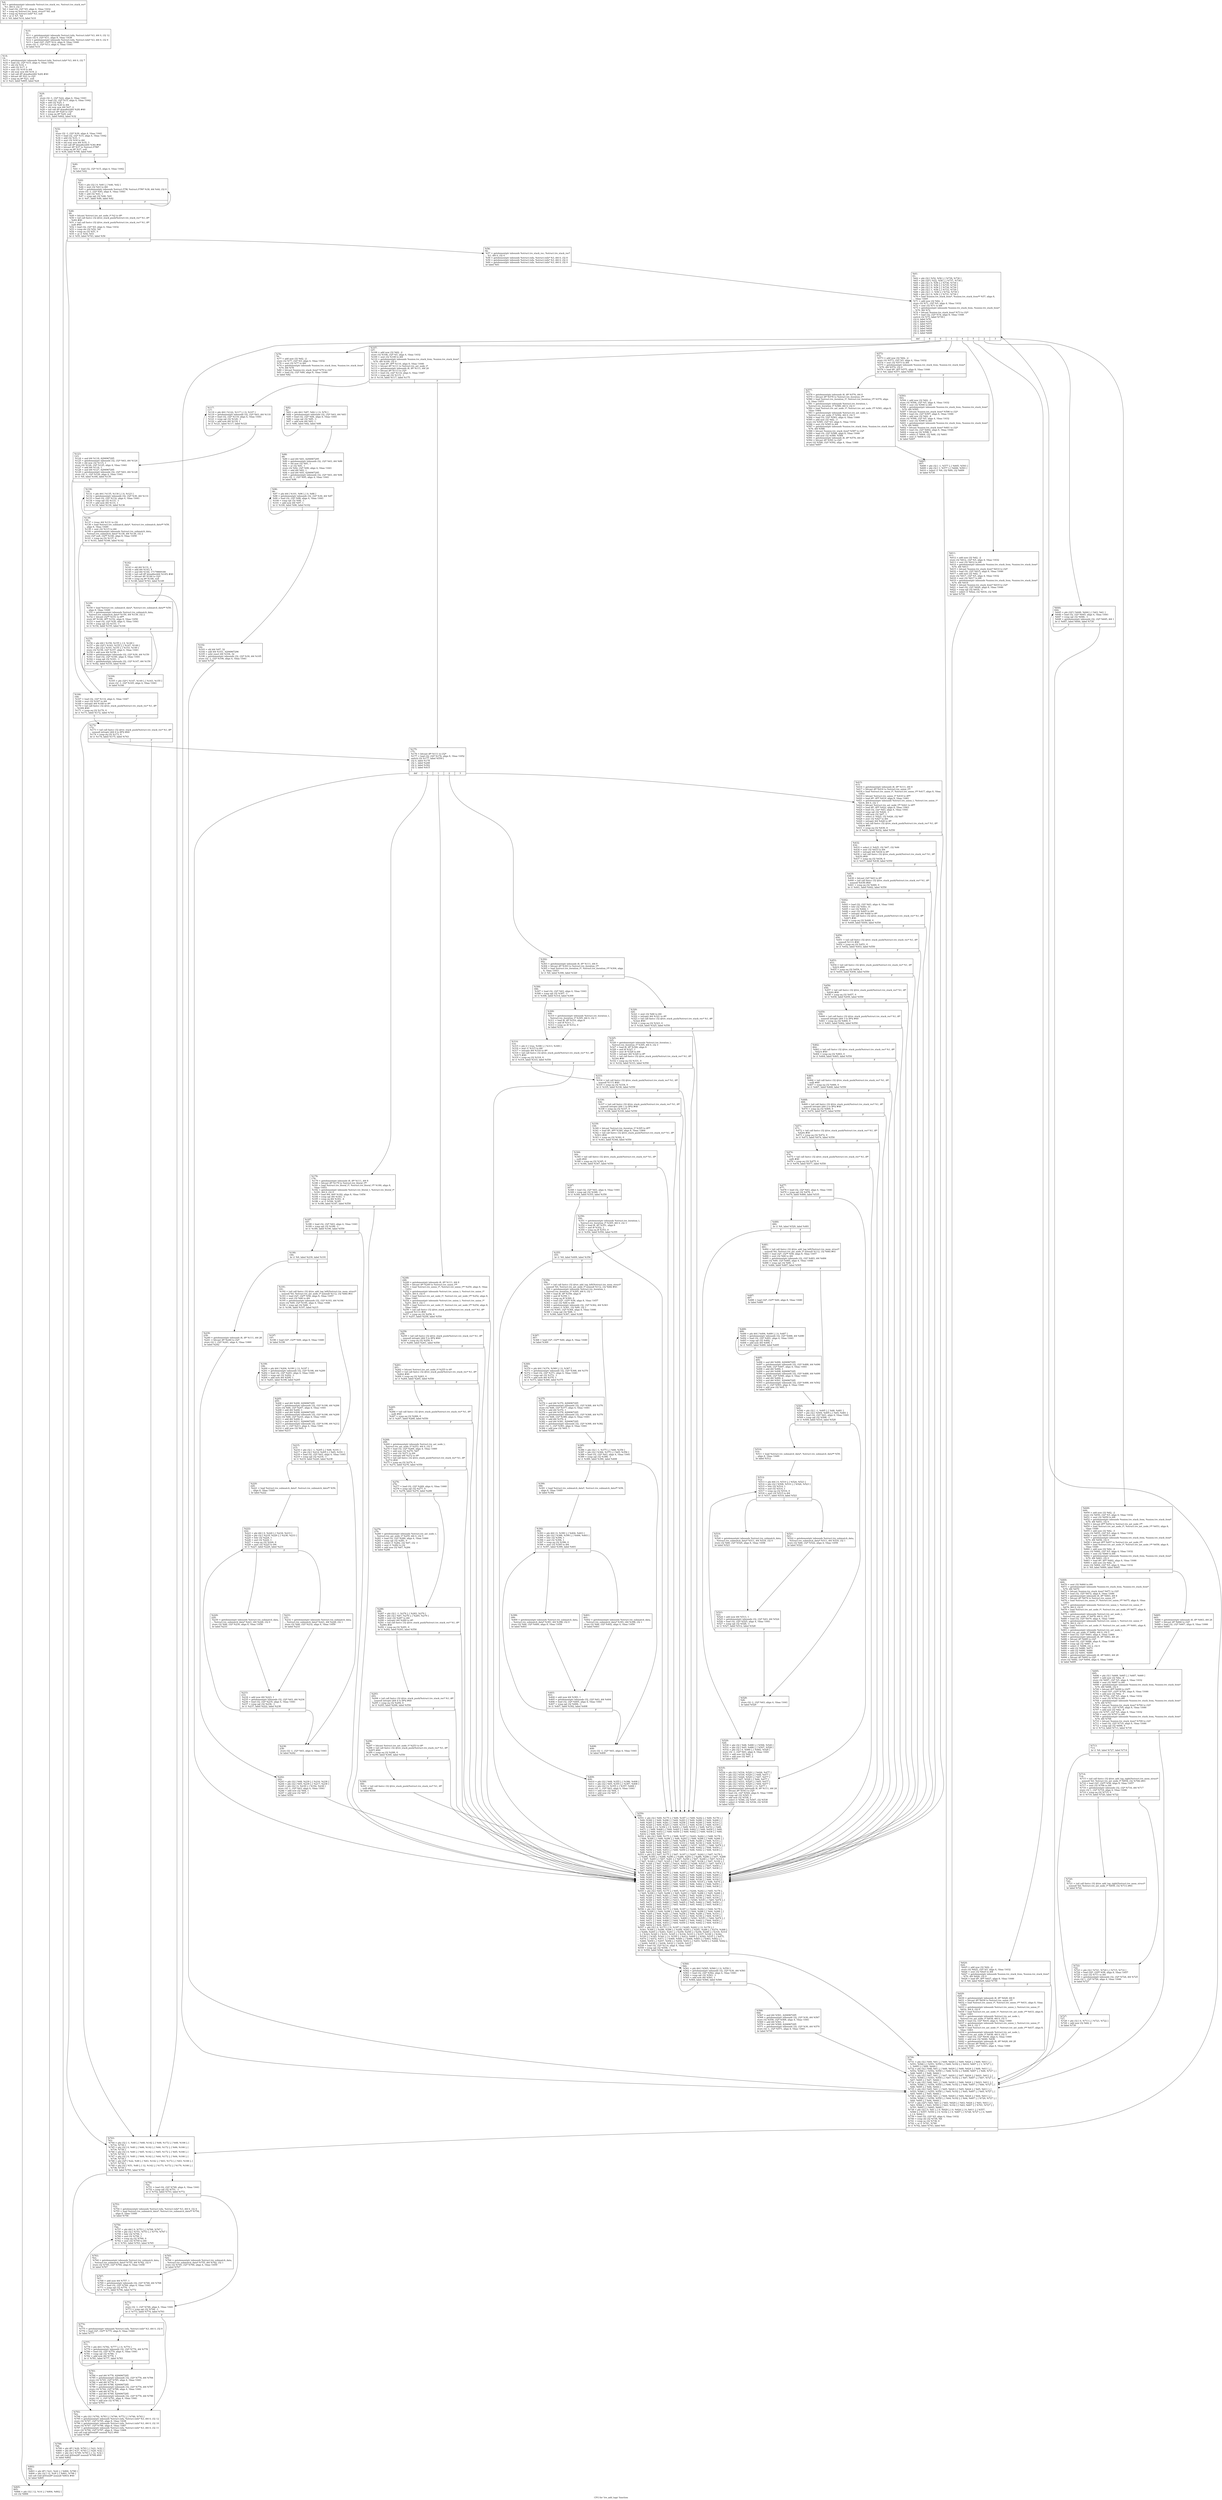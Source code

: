 digraph "CFG for 'tre_add_tags' function" {
	label="CFG for 'tre_add_tags' function";

	Node0x18e5500 [shape=record,label="{%4:\l  %5 = getelementptr inbounds %struct.tre_stack_rec, %struct.tre_stack_rec*\l... %1, i64 0, i32 3\l  %6 = load i32, i32* %5, align 4, !tbaa !1632\l  %7 = icmp eq %struct.tre_mem_struct* %0, null\l  %8 = icmp eq %struct.tnfa* %3, null\l  %9 = or i1 %7, %8\l  br i1 %9, label %14, label %10\l|{<s0>T|<s1>F}}"];
	Node0x18e5500:s0 -> Node0x18e5ad0;
	Node0x18e5500:s1 -> Node0x18e5a80;
	Node0x18e5a80 [shape=record,label="{%10:\l10:                                               \l  %11 = getelementptr inbounds %struct.tnfa, %struct.tnfa* %3, i64 0, i32 12\l  store i32 0, i32* %11, align 8, !tbaa !1638\l  %12 = getelementptr inbounds %struct.tnfa, %struct.tnfa* %3, i64 0, i32 9\l  %13 = load i32*, i32** %12, align 8, !tbaa !1640\l  store i32 -1, i32* %13, align 4, !tbaa !1641\l  br label %14\l}"];
	Node0x18e5a80 -> Node0x18e5ad0;
	Node0x18e5ad0 [shape=record,label="{%14:\l14:                                               \l  %15 = getelementptr inbounds %struct.tnfa, %struct.tnfa* %3, i64 0, i32 7\l  %16 = load i32, i32* %15, align 4, !tbaa !1642\l  %17 = shl i32 %16, 1\l  %18 = add i32 %17, 2\l  %19 = zext i32 %18 to i64\l  %20 = shl nuw nsw i64 %19, 2\l  %21 = tail call i8* @malloc(i64 %20) #40\l  %22 = bitcast i8* %21 to i32*\l  %23 = icmp eq i8* %21, null\l  br i1 %23, label %805, label %24\l|{<s0>T|<s1>F}}"];
	Node0x18e5ad0:s0 -> Node0x18e8690;
	Node0x18e5ad0:s1 -> Node0x18e5b20;
	Node0x18e5b20 [shape=record,label="{%24:\l24:                                               \l  store i32 -1, i32* %22, align 4, !tbaa !1641\l  %25 = load i32, i32* %15, align 4, !tbaa !1642\l  %26 = add i32 %25, 1\l  %27 = zext i32 %26 to i64\l  %28 = shl nuw nsw i64 %27, 2\l  %29 = tail call i8* @malloc(i64 %28) #40\l  %30 = bitcast i8* %29 to i32*\l  %31 = icmp eq i8* %29, null\l  br i1 %31, label %802, label %32\l|{<s0>T|<s1>F}}"];
	Node0x18e5b20:s0 -> Node0x18e8640;
	Node0x18e5b20:s1 -> Node0x18e5b70;
	Node0x18e5b70 [shape=record,label="{%32:\l32:                                               \l  store i32 -1, i32* %30, align 4, !tbaa !1641\l  %33 = load i32, i32* %15, align 4, !tbaa !1642\l  %34 = add i32 %33, 1\l  %35 = zext i32 %34 to i64\l  %36 = shl nuw nsw i64 %35, 3\l  %37 = tail call i8* @malloc(i64 %36) #40\l  %38 = bitcast i8* %37 to %struct.FTW*\l  %39 = icmp eq i8* %37, null\l  br i1 %39, label %798, label %40\l|{<s0>T|<s1>F}}"];
	Node0x18e5b70:s0 -> Node0x18e85f0;
	Node0x18e5b70:s1 -> Node0x18e5bc0;
	Node0x18e5bc0 [shape=record,label="{%40:\l40:                                               \l  %41 = load i32, i32* %15, align 4, !tbaa !1642\l  br label %42\l}"];
	Node0x18e5bc0 -> Node0x18e5c10;
	Node0x18e5c10 [shape=record,label="{%42:\l42:                                               \l  %43 = phi i32 [ 0, %40 ], [ %46, %42 ]\l  %44 = zext i32 %43 to i64\l  %45 = getelementptr inbounds %struct.FTW, %struct.FTW* %38, i64 %44, i32 0\l  store i32 -1, i32* %45, align 4, !tbaa !1643\l  %46 = add i32 %43, 1\l  %47 = icmp ugt i32 %46, %41\l  br i1 %47, label %48, label %42\l|{<s0>T|<s1>F}}"];
	Node0x18e5c10:s0 -> Node0x18e5c60;
	Node0x18e5c10:s1 -> Node0x18e5c10;
	Node0x18e5c60 [shape=record,label="{%48:\l48:                                               \l  %49 = bitcast %struct.tre_ast_node_t* %2 to i8*\l  %50 = tail call fastcc i32 @tre_stack_push(%struct.tre_stack_rec* %1, i8*\l... %49) #40\l  %51 = tail call fastcc i32 @tre_stack_push(%struct.tre_stack_rec* %1, i8*\l... null) #40\l  %52 = load i32, i32* %5, align 4, !tbaa !1632\l  %53 = icmp sle i32 %52, %6\l  %54 = icmp ne i32 %51, 0\l  %55 = or i1 %54, %53\l  br i1 %55, label %743, label %56\l|{<s0>T|<s1>F}}"];
	Node0x18e5c60:s0 -> Node0x18e8230;
	Node0x18e5c60:s1 -> Node0x18e5cb0;
	Node0x18e5cb0 [shape=record,label="{%56:\l56:                                               \l  %57 = getelementptr inbounds %struct.tre_stack_rec, %struct.tre_stack_rec*\l... %1, i64 0, i32 4\l  %58 = getelementptr inbounds %struct.tnfa, %struct.tnfa* %3, i64 0, i32 8\l  %59 = getelementptr inbounds %struct.tnfa, %struct.tnfa* %3, i64 0, i32 4\l  %60 = getelementptr inbounds %struct.tnfa, %struct.tnfa* %3, i64 0, i32 9\l  br label %61\l}"];
	Node0x18e5cb0 -> Node0x18e5d00;
	Node0x18e5d00 [shape=record,label="{%61:\l61:                                               \l  %62 = phi i32 [ %52, %56 ], [ %739, %730 ]\l  %63 = phi i32* [ %22, %56 ], [ %737, %730 ]\l  %64 = phi i32 [ 0, %56 ], [ %736, %730 ]\l  %65 = phi i32 [ 0, %56 ], [ %735, %730 ]\l  %66 = phi i32 [ 0, %56 ], [ %734, %730 ]\l  %67 = phi i32 [ 1, %56 ], [ %733, %730 ]\l  %68 = phi i32 [ -1, %56 ], [ %732, %730 ]\l  %69 = phi i32 [ 0, %56 ], [ %731, %730 ]\l  %70 = load %union.tre_stack_item*, %union.tre_stack_item** %57, align 8,\l... !tbaa !1645\l  %71 = add nsw i32 %62, -1\l  store i32 %71, i32* %5, align 4, !tbaa !1632\l  %72 = sext i32 %71 to i64\l  %73 = getelementptr inbounds %union.tre_stack_item, %union.tre_stack_item*\l... %70, i64 %72\l  %74 = bitcast %union.tre_stack_item* %73 to i32*\l  %75 = load i32, i32* %74, align 8, !tbaa !1646\l  switch i32 %75, label %730 [\l    i32 6, label %76\l    i32 0, label %107\l    i32 1, label %572\l    i32 4, label %611\l    i32 5, label %624\l    i32 2, label %644\l    i32 3, label %649\l  ]\l|{<s0>def|<s1>6|<s2>0|<s3>1|<s4>4|<s5>5|<s6>2|<s7>3}}"];
	Node0x18e5d00:s0 -> Node0x18e81e0;
	Node0x18e5d00:s1 -> Node0x18e5d50;
	Node0x18e5d00:s2 -> Node0x18e5ee0;
	Node0x18e5d00:s3 -> Node0x18e7c90;
	Node0x18e5d00:s4 -> Node0x18e7dd0;
	Node0x18e5d00:s5 -> Node0x18e7e20;
	Node0x18e5d00:s6 -> Node0x18e7ec0;
	Node0x18e5d00:s7 -> Node0x18e7f10;
	Node0x18e5d50 [shape=record,label="{%76:\l76:                                               \l  %77 = add nsw i32 %62, -2\l  store i32 %77, i32* %5, align 4, !tbaa !1632\l  %78 = sext i32 %77 to i64\l  %79 = getelementptr inbounds %union.tre_stack_item, %union.tre_stack_item*\l... %70, i64 %78\l  %80 = bitcast %union.tre_stack_item* %79 to i32*\l  %81 = load i32, i32* %80, align 8, !tbaa !1646\l  br label %82\l}"];
	Node0x18e5d50 -> Node0x18e5da0;
	Node0x18e5da0 [shape=record,label="{%82:\l82:                                               \l  %83 = phi i64 [ %87, %82 ], [ 0, %76 ]\l  %84 = getelementptr inbounds i32, i32* %63, i64 %83\l  %85 = load i32, i32* %84, align 4, !tbaa !1641\l  %86 = icmp sgt i32 %85, -1\l  %87 = add nuw i64 %83, 1\l  br i1 %86, label %82, label %88\l|{<s0>T|<s1>F}}"];
	Node0x18e5da0:s0 -> Node0x18e5da0;
	Node0x18e5da0:s1 -> Node0x18e5df0;
	Node0x18e5df0 [shape=record,label="{%88:\l88:                                               \l  %89 = and i64 %83, 4294967295\l  %90 = getelementptr inbounds i32, i32* %63, i64 %89\l  %91 = shl nsw i32 %81, 1\l  %92 = or i32 %91, 1\l  store i32 %92, i32* %90, align 4, !tbaa !1641\l  %93 = add i64 %83, 1\l  %94 = and i64 %93, 4294967295\l  %95 = getelementptr inbounds i32, i32* %63, i64 %94\l  store i32 -1, i32* %95, align 4, !tbaa !1641\l  br label %96\l}"];
	Node0x18e5df0 -> Node0x18e5e40;
	Node0x18e5e40 [shape=record,label="{%96:\l96:                                               \l  %97 = phi i64 [ %101, %96 ], [ 0, %88 ]\l  %98 = getelementptr inbounds i32, i32* %30, i64 %97\l  %99 = load i32, i32* %98, align 4, !tbaa !1641\l  %100 = icmp sgt i32 %99, -1\l  %101 = add nuw i64 %97, 1\l  br i1 %100, label %96, label %102\l|{<s0>T|<s1>F}}"];
	Node0x18e5e40:s0 -> Node0x18e5e40;
	Node0x18e5e40:s1 -> Node0x18e5e90;
	Node0x18e5e90 [shape=record,label="{%102:\l102:                                              \l  %103 = shl i64 %97, 32\l  %104 = add i64 %103, -4294967296\l  %105 = ashr exact i64 %104, 32\l  %106 = getelementptr inbounds i32, i32* %30, i64 %105\l  store i32 -1, i32* %106, align 4, !tbaa !1641\l  br label %730\l}"];
	Node0x18e5e90 -> Node0x18e81e0;
	Node0x18e5ee0 [shape=record,label="{%107:\l107:                                              \l  %108 = add nsw i32 %62, -2\l  store i32 %108, i32* %5, align 4, !tbaa !1632\l  %109 = sext i32 %108 to i64\l  %110 = getelementptr inbounds %union.tre_stack_item, %union.tre_stack_item*\l... %70, i64 %109, i32 0\l  %111 = load i8*, i8** %110, align 8, !tbaa !1646\l  %112 = bitcast i8* %111 to %struct.tre_ast_node_t*\l  %113 = getelementptr inbounds i8, i8* %111, i64 20\l  %114 = bitcast i8* %113 to i32*\l  %115 = load i32, i32* %114, align 4, !tbaa !1647\l  %116 = icmp sgt i32 %115, -1\l  br i1 %116, label %117, label %175\l|{<s0>T|<s1>F}}"];
	Node0x18e5ee0:s0 -> Node0x18e5f30;
	Node0x18e5ee0:s1 -> Node0x18e6250;
	Node0x18e5f30 [shape=record,label="{%117:\l117:                                              \l  %118 = phi i64 [ %122, %117 ], [ 0, %107 ]\l  %119 = getelementptr inbounds i32, i32* %63, i64 %118\l  %120 = load i32, i32* %119, align 4, !tbaa !1641\l  %121 = icmp sgt i32 %120, -1\l  %122 = add nuw i64 %118, 1\l  br i1 %121, label %117, label %123\l|{<s0>T|<s1>F}}"];
	Node0x18e5f30:s0 -> Node0x18e5f30;
	Node0x18e5f30:s1 -> Node0x18e5f80;
	Node0x18e5f80 [shape=record,label="{%123:\l123:                                              \l  %124 = and i64 %118, 4294967295\l  %125 = getelementptr inbounds i32, i32* %63, i64 %124\l  %126 = shl nsw i32 %115, 1\l  store i32 %126, i32* %125, align 4, !tbaa !1641\l  %127 = add i64 %118, 1\l  %128 = and i64 %127, 4294967295\l  %129 = getelementptr inbounds i32, i32* %63, i64 %128\l  store i32 -1, i32* %129, align 4, !tbaa !1641\l  br i1 %9, label %166, label %130\l|{<s0>T|<s1>F}}"];
	Node0x18e5f80:s0 -> Node0x18e61b0;
	Node0x18e5f80:s1 -> Node0x18e5fd0;
	Node0x18e5fd0 [shape=record,label="{%130:\l130:                                              \l  %131 = phi i64 [ %135, %130 ], [ 0, %123 ]\l  %132 = getelementptr inbounds i32, i32* %30, i64 %131\l  %133 = load i32, i32* %132, align 4, !tbaa !1641\l  %134 = icmp sgt i32 %133, -1\l  %135 = add nuw i64 %131, 1\l  br i1 %134, label %130, label %136\l|{<s0>T|<s1>F}}"];
	Node0x18e5fd0:s0 -> Node0x18e5fd0;
	Node0x18e5fd0:s1 -> Node0x18e6020;
	Node0x18e6020 [shape=record,label="{%136:\l136:                                              \l  %137 = trunc i64 %131 to i32\l  %138 = load %struct.tre_submatch_data*, %struct.tre_submatch_data** %59,\l... align 8, !tbaa !1649\l  %139 = sext i32 %115 to i64\l  %140 = getelementptr inbounds %struct.tre_submatch_data,\l... %struct.tre_submatch_data* %138, i64 %139, i32 2\l  store i32* null, i32** %140, align 8, !tbaa !1650\l  %141 = icmp eq i32 %137, 0\l  br i1 %141, label %166, label %142\l|{<s0>T|<s1>F}}"];
	Node0x18e6020:s0 -> Node0x18e61b0;
	Node0x18e6020:s1 -> Node0x18e6070;
	Node0x18e6070 [shape=record,label="{%142:\l142:                                              \l  %143 = shl i64 %131, 2\l  %144 = add i64 %143, 4\l  %145 = and i64 %144, 17179869180\l  %146 = tail call i8* @malloc(i64 %145) #40\l  %147 = bitcast i8* %146 to i32*\l  %148 = icmp eq i8* %146, null\l  br i1 %148, label %743, label %149\l|{<s0>T|<s1>F}}"];
	Node0x18e6070:s0 -> Node0x18e8230;
	Node0x18e6070:s1 -> Node0x18e60c0;
	Node0x18e60c0 [shape=record,label="{%149:\l149:                                              \l  %150 = load %struct.tre_submatch_data*, %struct.tre_submatch_data** %59,\l... align 8, !tbaa !1649\l  %151 = getelementptr inbounds %struct.tre_submatch_data,\l... %struct.tre_submatch_data* %150, i64 %139, i32 2\l  %152 = bitcast i32** %151 to i8**\l  store i8* %146, i8** %152, align 8, !tbaa !1650\l  %153 = load i32, i32* %30, align 4, !tbaa !1641\l  %154 = icmp sgt i32 %153, -1\l  br i1 %154, label %155, label %164\l|{<s0>T|<s1>F}}"];
	Node0x18e60c0:s0 -> Node0x18e6110;
	Node0x18e60c0:s1 -> Node0x18e6160;
	Node0x18e6110 [shape=record,label="{%155:\l155:                                              \l  %156 = phi i64 [ %159, %155 ], [ 0, %149 ]\l  %157 = phi i32* [ %163, %155 ], [ %147, %149 ]\l  %158 = phi i32 [ %161, %155 ], [ %153, %149 ]\l  store i32 %158, i32* %157, align 4, !tbaa !1641\l  %159 = add nuw i64 %156, 1\l  %160 = getelementptr inbounds i32, i32* %30, i64 %159\l  %161 = load i32, i32* %160, align 4, !tbaa !1641\l  %162 = icmp sgt i32 %161, -1\l  %163 = getelementptr inbounds i32, i32* %147, i64 %159\l  br i1 %162, label %155, label %164\l|{<s0>T|<s1>F}}"];
	Node0x18e6110:s0 -> Node0x18e6110;
	Node0x18e6110:s1 -> Node0x18e6160;
	Node0x18e6160 [shape=record,label="{%164:\l164:                                              \l  %165 = phi i32* [ %147, %149 ], [ %163, %155 ]\l  store i32 -1, i32* %165, align 4, !tbaa !1641\l  br label %166\l}"];
	Node0x18e6160 -> Node0x18e61b0;
	Node0x18e61b0 [shape=record,label="{%166:\l166:                                              \l  %167 = load i32, i32* %114, align 4, !tbaa !1647\l  %168 = zext i32 %167 to i64\l  %169 = inttoptr i64 %168 to i8*\l  %170 = tail call fastcc i32 @tre_stack_push(%struct.tre_stack_rec* %1, i8*\l... %169) #40\l  %171 = icmp eq i32 %170, 0\l  br i1 %171, label %172, label %743\l|{<s0>T|<s1>F}}"];
	Node0x18e61b0:s0 -> Node0x18e6200;
	Node0x18e61b0:s1 -> Node0x18e8230;
	Node0x18e6200 [shape=record,label="{%172:\l172:                                              \l  %173 = tail call fastcc i32 @tre_stack_push(%struct.tre_stack_rec* %1, i8*\l... nonnull inttoptr (i64 6 to i8*)) #40\l  %174 = icmp eq i32 %173, 0\l  br i1 %174, label %175, label %743\l|{<s0>T|<s1>F}}"];
	Node0x18e6200:s0 -> Node0x18e6250;
	Node0x18e6200:s1 -> Node0x18e8230;
	Node0x18e6250 [shape=record,label="{%175:\l175:                                              \l  %176 = bitcast i8* %111 to i32*\l  %177 = load i32, i32* %176, align 8, !tbaa !1652\l  switch i32 %177, label %550 [\l    i32 0, label %178\l    i32 1, label %248\l    i32 2, label %302\l    i32 3, label %415\l  ]\l|{<s0>def|<s1>0|<s2>1|<s3>2|<s4>3}}"];
	Node0x18e6250:s0 -> Node0x18e7ba0;
	Node0x18e6250:s1 -> Node0x18e62a0;
	Node0x18e6250:s2 -> Node0x18e67a0;
	Node0x18e6250:s3 -> Node0x18e6b10;
	Node0x18e6250:s4 -> Node0x18e72e0;
	Node0x18e62a0 [shape=record,label="{%178:\l178:                                              \l  %179 = getelementptr inbounds i8, i8* %111, i64 8\l  %180 = bitcast i8* %179 to %struct.tre_literal_t**\l  %181 = load %struct.tre_literal_t*, %struct.tre_literal_t** %180, align 8,\l... !tbaa !1653\l  %182 = getelementptr inbounds %struct.tre_literal_t, %struct.tre_literal_t*\l... %181, i64 0, i32 0\l  %183 = load i64, i64* %182, align 8, !tbaa !1654\l  %184 = icmp sgt i64 %183, -1\l  %185 = icmp eq i64 %183, -4\l  %186 = or i1 %184, %185\l  br i1 %186, label %187, label %550\l|{<s0>T|<s1>F}}"];
	Node0x18e62a0:s0 -> Node0x18e62f0;
	Node0x18e62a0:s1 -> Node0x18e7ba0;
	Node0x18e62f0 [shape=record,label="{%187:\l187:                                              \l  %188 = load i32, i32* %63, align 4, !tbaa !1641\l  %189 = icmp sgt i32 %188, -1\l  br i1 %189, label %190, label %550\l|{<s0>T|<s1>F}}"];
	Node0x18e62f0:s0 -> Node0x18e6340;
	Node0x18e62f0:s1 -> Node0x18e7ba0;
	Node0x18e6340 [shape=record,label="{%190:\l190:                                              \l  br i1 %9, label %239, label %191\l|{<s0>T|<s1>F}}"];
	Node0x18e6340:s0 -> Node0x18e6700;
	Node0x18e6340:s1 -> Node0x18e6390;
	Node0x18e6390 [shape=record,label="{%191:\l191:                                              \l  %192 = tail call fastcc i32 @tre_add_tag_left(%struct.tre_mem_struct*\l... nonnull %0, %struct.tre_ast_node_t* nonnull %112, i32 %66) #41\l  %193 = load i32*, i32** %58, align 8, !tbaa !1657\l  %194 = sext i32 %66 to i64\l  %195 = getelementptr inbounds i32, i32* %193, i64 %194\l  store i32 %69, i32* %195, align 4, !tbaa !1646\l  %196 = icmp sgt i32 %68, -1\l  br i1 %196, label %197, label %215\l|{<s0>T|<s1>F}}"];
	Node0x18e6390:s0 -> Node0x18e63e0;
	Node0x18e6390:s1 -> Node0x18e64d0;
	Node0x18e63e0 [shape=record,label="{%197:\l197:                                              \l  %198 = load i32*, i32** %60, align 8, !tbaa !1640\l  br label %199\l}"];
	Node0x18e63e0 -> Node0x18e6430;
	Node0x18e6430 [shape=record,label="{%199:\l199:                                              \l  %200 = phi i64 [ %204, %199 ], [ 0, %197 ]\l  %201 = getelementptr inbounds i32, i32* %198, i64 %200\l  %202 = load i32, i32* %201, align 4, !tbaa !1641\l  %203 = icmp sgt i32 %202, -1\l  %204 = add nuw i64 %200, 1\l  br i1 %203, label %199, label %205\l|{<s0>T|<s1>F}}"];
	Node0x18e6430:s0 -> Node0x18e6430;
	Node0x18e6430:s1 -> Node0x18e6480;
	Node0x18e6480 [shape=record,label="{%205:\l205:                                              \l  %206 = and i64 %200, 4294967295\l  %207 = getelementptr inbounds i32, i32* %198, i64 %206\l  store i32 %66, i32* %207, align 4, !tbaa !1641\l  %208 = add i64 %200, 1\l  %209 = and i64 %208, 4294967295\l  %210 = getelementptr inbounds i32, i32* %198, i64 %209\l  store i32 %68, i32* %210, align 4, !tbaa !1641\l  %211 = add i64 %200, 2\l  %212 = and i64 %211, 4294967295\l  %213 = getelementptr inbounds i32, i32* %198, i64 %212\l  store i32 -1, i32* %213, align 4, !tbaa !1641\l  %214 = add nsw i32 %65, 1\l  br label %215\l}"];
	Node0x18e6480 -> Node0x18e64d0;
	Node0x18e64d0 [shape=record,label="{%215:\l215:                                              \l  %216 = phi i32 [ -1, %205 ], [ %68, %191 ]\l  %217 = phi i32 [ %214, %205 ], [ %65, %191 ]\l  %218 = load i32, i32* %63, align 4, !tbaa !1641\l  %219 = icmp sgt i32 %218, -1\l  br i1 %219, label %220, label %238\l|{<s0>T|<s1>F}}"];
	Node0x18e64d0:s0 -> Node0x18e6520;
	Node0x18e64d0:s1 -> Node0x18e66b0;
	Node0x18e6520 [shape=record,label="{%220:\l220:                                              \l  %221 = load %struct.tre_submatch_data*, %struct.tre_submatch_data** %59,\l... align 8, !tbaa !1649\l  br label %222\l}"];
	Node0x18e6520 -> Node0x18e6570;
	Node0x18e6570 [shape=record,label="{%222:\l222:                                              \l  %223 = phi i64 [ 0, %220 ], [ %234, %233 ]\l  %224 = phi i32 [ %218, %220 ], [ %236, %233 ]\l  %225 = lshr i32 %224, 1\l  %226 = and i32 %224, 1\l  %227 = icmp eq i32 %226, 0\l  %228 = zext i32 %225 to i64\l  br i1 %227, label %229, label %231\l|{<s0>T|<s1>F}}"];
	Node0x18e6570:s0 -> Node0x18e65c0;
	Node0x18e6570:s1 -> Node0x18e6610;
	Node0x18e65c0 [shape=record,label="{%229:\l229:                                              \l  %230 = getelementptr inbounds %struct.tre_submatch_data,\l... %struct.tre_submatch_data* %221, i64 %228, i32 0\l  store i32 %66, i32* %230, align 8, !tbaa !1658\l  br label %233\l}"];
	Node0x18e65c0 -> Node0x18e6660;
	Node0x18e6610 [shape=record,label="{%231:\l231:                                              \l  %232 = getelementptr inbounds %struct.tre_submatch_data,\l... %struct.tre_submatch_data* %221, i64 %228, i32 1\l  store i32 %66, i32* %232, align 4, !tbaa !1659\l  br label %233\l}"];
	Node0x18e6610 -> Node0x18e6660;
	Node0x18e6660 [shape=record,label="{%233:\l233:                                              \l  %234 = add nuw i64 %223, 1\l  %235 = getelementptr inbounds i32, i32* %63, i64 %234\l  %236 = load i32, i32* %235, align 4, !tbaa !1641\l  %237 = icmp sgt i32 %236, -1\l  br i1 %237, label %222, label %238\l|{<s0>T|<s1>F}}"];
	Node0x18e6660:s0 -> Node0x18e6570;
	Node0x18e6660:s1 -> Node0x18e66b0;
	Node0x18e66b0 [shape=record,label="{%238:\l238:                                              \l  store i32 -1, i32* %63, align 4, !tbaa !1641\l  br label %242\l}"];
	Node0x18e66b0 -> Node0x18e6750;
	Node0x18e6700 [shape=record,label="{%239:\l239:                                              \l  %240 = getelementptr inbounds i8, i8* %111, i64 28\l  %241 = bitcast i8* %240 to i32*\l  store i32 1, i32* %241, align 4, !tbaa !1660\l  br label %242\l}"];
	Node0x18e6700 -> Node0x18e6750;
	Node0x18e6750 [shape=record,label="{%242:\l242:                                              \l  %243 = phi i32 [ %68, %239 ], [ %216, %238 ]\l  %244 = phi i32 [ %65, %239 ], [ %217, %238 ]\l  %245 = phi i32 [ 0, %239 ], [ %192, %238 ]\l  store i32 -1, i32* %63, align 4, !tbaa !1641\l  %246 = add nsw i32 %64, 1\l  %247 = add nsw i32 %67, 1\l  br label %550\l}"];
	Node0x18e6750 -> Node0x18e7ba0;
	Node0x18e67a0 [shape=record,label="{%248:\l248:                                              \l  %249 = getelementptr inbounds i8, i8* %111, i64 8\l  %250 = bitcast i8* %249 to %struct.tre_union_t**\l  %251 = load %struct.tre_union_t*, %struct.tre_union_t** %250, align 8, !tbaa\l... !1653\l  %252 = getelementptr inbounds %struct.tre_union_t, %struct.tre_union_t*\l... %251, i64 0, i32 0\l  %253 = load %struct.tre_ast_node_t*, %struct.tre_ast_node_t** %252, align 8,\l... !tbaa !1661\l  %254 = getelementptr inbounds %struct.tre_union_t, %struct.tre_union_t*\l... %251, i64 0, i32 1\l  %255 = load %struct.tre_ast_node_t*, %struct.tre_ast_node_t** %254, align 8,\l... !tbaa !1663\l  %256 = tail call fastcc i32 @tre_stack_push(%struct.tre_stack_rec* %1, i8*\l... nonnull %111) #40\l  %257 = icmp eq i32 %256, 0\l  br i1 %257, label %258, label %550\l|{<s0>T|<s1>F}}"];
	Node0x18e67a0:s0 -> Node0x18e67f0;
	Node0x18e67a0:s1 -> Node0x18e7ba0;
	Node0x18e67f0 [shape=record,label="{%258:\l258:                                              \l  %259 = tail call fastcc i32 @tre_stack_push(%struct.tre_stack_rec* %1, i8*\l... nonnull inttoptr (i64 5 to i8*)) #40\l  %260 = icmp eq i32 %259, 0\l  br i1 %260, label %261, label %550\l|{<s0>T|<s1>F}}"];
	Node0x18e67f0:s0 -> Node0x18e6840;
	Node0x18e67f0:s1 -> Node0x18e7ba0;
	Node0x18e6840 [shape=record,label="{%261:\l261:                                              \l  %262 = bitcast %struct.tre_ast_node_t* %255 to i8*\l  %263 = tail call fastcc i32 @tre_stack_push(%struct.tre_stack_rec* %1, i8*\l... %262) #40\l  %264 = icmp eq i32 %263, 0\l  br i1 %264, label %265, label %550\l|{<s0>T|<s1>F}}"];
	Node0x18e6840:s0 -> Node0x18e6890;
	Node0x18e6840:s1 -> Node0x18e7ba0;
	Node0x18e6890 [shape=record,label="{%265:\l265:                                              \l  %266 = tail call fastcc i32 @tre_stack_push(%struct.tre_stack_rec* %1, i8*\l... null) #40\l  %267 = icmp eq i32 %266, 0\l  br i1 %267, label %268, label %550\l|{<s0>T|<s1>F}}"];
	Node0x18e6890:s0 -> Node0x18e68e0;
	Node0x18e6890:s1 -> Node0x18e7ba0;
	Node0x18e68e0 [shape=record,label="{%268:\l268:                                              \l  %269 = getelementptr inbounds %struct.tre_ast_node_t,\l... %struct.tre_ast_node_t* %253, i64 0, i32 5\l  %270 = load i32, i32* %269, align 4, !tbaa !1660\l  %271 = add nsw i32 %270, %67\l  %272 = zext i32 %271 to i64\l  %273 = inttoptr i64 %272 to i8*\l  %274 = tail call fastcc i32 @tre_stack_push(%struct.tre_stack_rec* %1, i8*\l... %273) #40\l  %275 = icmp eq i32 %274, 0\l  br i1 %275, label %276, label %550\l|{<s0>T|<s1>F}}"];
	Node0x18e68e0:s0 -> Node0x18e6930;
	Node0x18e68e0:s1 -> Node0x18e7ba0;
	Node0x18e6930 [shape=record,label="{%276:\l276:                                              \l  %277 = load i32, i32* %269, align 4, !tbaa !1660\l  %278 = icmp sgt i32 %277, 0\l  br i1 %278, label %279, label %286\l|{<s0>T|<s1>F}}"];
	Node0x18e6930:s0 -> Node0x18e6980;
	Node0x18e6930:s1 -> Node0x18e69d0;
	Node0x18e6980 [shape=record,label="{%279:\l279:                                              \l  %280 = getelementptr inbounds %struct.tre_ast_node_t,\l... %struct.tre_ast_node_t* %255, i64 0, i32 5\l  %281 = load i32, i32* %280, align 4, !tbaa !1660\l  %282 = icmp sgt i32 %281, 0\l  %283 = select i1 %282, i32 %67, i32 -1\l  %284 = zext i1 %282 to i32\l  %285 = add nsw i32 %67, %284\l  br label %286\l}"];
	Node0x18e6980 -> Node0x18e69d0;
	Node0x18e69d0 [shape=record,label="{%286:\l286:                                              \l  %287 = phi i32 [ -1, %276 ], [ %283, %279 ]\l  %288 = phi i32 [ %67, %276 ], [ %285, %279 ]\l  %289 = zext i32 %287 to i64\l  %290 = inttoptr i64 %289 to i8*\l  %291 = tail call fastcc i32 @tre_stack_push(%struct.tre_stack_rec* %1, i8*\l... %290) #40\l  %292 = icmp eq i32 %291, 0\l  br i1 %292, label %293, label %550\l|{<s0>T|<s1>F}}"];
	Node0x18e69d0:s0 -> Node0x18e6a20;
	Node0x18e69d0:s1 -> Node0x18e7ba0;
	Node0x18e6a20 [shape=record,label="{%293:\l293:                                              \l  %294 = tail call fastcc i32 @tre_stack_push(%struct.tre_stack_rec* %1, i8*\l... nonnull inttoptr (i64 4 to i8*)) #40\l  %295 = icmp eq i32 %294, 0\l  br i1 %295, label %296, label %550\l|{<s0>T|<s1>F}}"];
	Node0x18e6a20:s0 -> Node0x18e6a70;
	Node0x18e6a20:s1 -> Node0x18e7ba0;
	Node0x18e6a70 [shape=record,label="{%296:\l296:                                              \l  %297 = bitcast %struct.tre_ast_node_t* %253 to i8*\l  %298 = tail call fastcc i32 @tre_stack_push(%struct.tre_stack_rec* %1, i8*\l... %297) #40\l  %299 = icmp eq i32 %298, 0\l  br i1 %299, label %300, label %550\l|{<s0>T|<s1>F}}"];
	Node0x18e6a70:s0 -> Node0x18e6ac0;
	Node0x18e6a70:s1 -> Node0x18e7ba0;
	Node0x18e6ac0 [shape=record,label="{%300:\l300:                                              \l  %301 = tail call fastcc i32 @tre_stack_push(%struct.tre_stack_rec* %1, i8*\l... null) #40\l  br label %550\l}"];
	Node0x18e6ac0 -> Node0x18e7ba0;
	Node0x18e6b10 [shape=record,label="{%302:\l302:                                              \l  %303 = getelementptr inbounds i8, i8* %111, i64 8\l  %304 = bitcast i8* %303 to %struct.tre_iteration_t**\l  %305 = load %struct.tre_iteration_t*, %struct.tre_iteration_t** %304, align\l... 8, !tbaa !1653\l  br i1 %9, label %306, label %320\l|{<s0>T|<s1>F}}"];
	Node0x18e6b10:s0 -> Node0x18e6b60;
	Node0x18e6b10:s1 -> Node0x18e6c50;
	Node0x18e6b60 [shape=record,label="{%306:\l306:                                              \l  %307 = load i32, i32* %63, align 4, !tbaa !1641\l  %308 = icmp sgt i32 %307, -1\l  br i1 %308, label %314, label %309\l|{<s0>T|<s1>F}}"];
	Node0x18e6b60:s0 -> Node0x18e6c00;
	Node0x18e6b60:s1 -> Node0x18e6bb0;
	Node0x18e6bb0 [shape=record,label="{%309:\l309:                                              \l  %310 = getelementptr inbounds %struct.tre_iteration_t,\l... %struct.tre_iteration_t* %305, i64 0, i32 3\l  %311 = load i8, i8* %310, align 8\l  %312 = and i8 %311, 1\l  %313 = icmp ne i8 %312, 0\l  br label %314\l}"];
	Node0x18e6bb0 -> Node0x18e6c00;
	Node0x18e6c00 [shape=record,label="{%314:\l314:                                              \l  %315 = phi i1 [ true, %306 ], [ %313, %309 ]\l  %316 = zext i1 %315 to i64\l  %317 = inttoptr i64 %316 to i8*\l  %318 = tail call fastcc i32 @tre_stack_push(%struct.tre_stack_rec* %1, i8*\l... %317) #40\l  %319 = icmp eq i32 %318, 0\l  br i1 %319, label %333, label %550\l|{<s0>T|<s1>F}}"];
	Node0x18e6c00:s0 -> Node0x18e6cf0;
	Node0x18e6c00:s1 -> Node0x18e7ba0;
	Node0x18e6c50 [shape=record,label="{%320:\l320:                                              \l  %321 = zext i32 %66 to i64\l  %322 = inttoptr i64 %321 to i8*\l  %323 = tail call fastcc i32 @tre_stack_push(%struct.tre_stack_rec* %1, i8*\l... %322) #40\l  %324 = icmp eq i32 %323, 0\l  br i1 %324, label %325, label %550\l|{<s0>T|<s1>F}}"];
	Node0x18e6c50:s0 -> Node0x18e6ca0;
	Node0x18e6c50:s1 -> Node0x18e7ba0;
	Node0x18e6ca0 [shape=record,label="{%325:\l325:                                              \l  %326 = getelementptr inbounds %struct.tre_iteration_t,\l... %struct.tre_iteration_t* %305, i64 0, i32 3\l  %327 = load i8, i8* %326, align 8\l  %328 = and i8 %327, 1\l  %329 = zext i8 %328 to i64\l  %330 = inttoptr i64 %329 to i8*\l  %331 = tail call fastcc i32 @tre_stack_push(%struct.tre_stack_rec* %1, i8*\l... %330) #40\l  %332 = icmp eq i32 %331, 0\l  br i1 %332, label %333, label %550\l|{<s0>T|<s1>F}}"];
	Node0x18e6ca0:s0 -> Node0x18e6cf0;
	Node0x18e6ca0:s1 -> Node0x18e7ba0;
	Node0x18e6cf0 [shape=record,label="{%333:\l333:                                              \l  %334 = tail call fastcc i32 @tre_stack_push(%struct.tre_stack_rec* %1, i8*\l... nonnull %111) #40\l  %335 = icmp eq i32 %334, 0\l  br i1 %335, label %336, label %550\l|{<s0>T|<s1>F}}"];
	Node0x18e6cf0:s0 -> Node0x18e6d40;
	Node0x18e6cf0:s1 -> Node0x18e7ba0;
	Node0x18e6d40 [shape=record,label="{%336:\l336:                                              \l  %337 = tail call fastcc i32 @tre_stack_push(%struct.tre_stack_rec* %1, i8*\l... nonnull inttoptr (i64 1 to i8*)) #40\l  %338 = icmp eq i32 %337, 0\l  br i1 %338, label %339, label %550\l|{<s0>T|<s1>F}}"];
	Node0x18e6d40:s0 -> Node0x18e6d90;
	Node0x18e6d40:s1 -> Node0x18e7ba0;
	Node0x18e6d90 [shape=record,label="{%339:\l339:                                              \l  %340 = bitcast %struct.tre_iteration_t* %305 to i8**\l  %341 = load i8*, i8** %340, align 8, !tbaa !1664\l  %342 = tail call fastcc i32 @tre_stack_push(%struct.tre_stack_rec* %1, i8*\l... %341) #40\l  %343 = icmp eq i32 %342, 0\l  br i1 %343, label %344, label %550\l|{<s0>T|<s1>F}}"];
	Node0x18e6d90:s0 -> Node0x18e6de0;
	Node0x18e6d90:s1 -> Node0x18e7ba0;
	Node0x18e6de0 [shape=record,label="{%344:\l344:                                              \l  %345 = tail call fastcc i32 @tre_stack_push(%struct.tre_stack_rec* %1, i8*\l... null) #40\l  %346 = icmp eq i32 %345, 0\l  br i1 %346, label %347, label %550\l|{<s0>T|<s1>F}}"];
	Node0x18e6de0:s0 -> Node0x18e6e30;
	Node0x18e6de0:s1 -> Node0x18e7ba0;
	Node0x18e6e30 [shape=record,label="{%347:\l347:                                              \l  %348 = load i32, i32* %63, align 4, !tbaa !1641\l  %349 = icmp sgt i32 %348, -1\l  br i1 %349, label %355, label %350\l|{<s0>T|<s1>F}}"];
	Node0x18e6e30:s0 -> Node0x18e6ed0;
	Node0x18e6e30:s1 -> Node0x18e6e80;
	Node0x18e6e80 [shape=record,label="{%350:\l350:                                              \l  %351 = getelementptr inbounds %struct.tre_iteration_t,\l... %struct.tre_iteration_t* %305, i64 0, i32 3\l  %352 = load i8, i8* %351, align 8\l  %353 = and i8 %352, 1\l  %354 = icmp eq i8 %353, 0\l  br i1 %354, label %550, label %355\l|{<s0>T|<s1>F}}"];
	Node0x18e6e80:s0 -> Node0x18e7ba0;
	Node0x18e6e80:s1 -> Node0x18e6ed0;
	Node0x18e6ed0 [shape=record,label="{%355:\l355:                                              \l  br i1 %9, label %409, label %356\l|{<s0>T|<s1>F}}"];
	Node0x18e6ed0:s0 -> Node0x18e7290;
	Node0x18e6ed0:s1 -> Node0x18e6f20;
	Node0x18e6f20 [shape=record,label="{%356:\l356:                                              \l  %357 = tail call fastcc i32 @tre_add_tag_left(%struct.tre_mem_struct*\l... nonnull %0, %struct.tre_ast_node_t* nonnull %112, i32 %66) #41\l  %358 = getelementptr inbounds %struct.tre_iteration_t,\l... %struct.tre_iteration_t* %305, i64 0, i32 3\l  %359 = load i8, i8* %358, align 8\l  %360 = and i8 %359, 1\l  %361 = icmp eq i8 %360, 0\l  %362 = load i32*, i32** %58, align 8, !tbaa !1657\l  %363 = sext i32 %66 to i64\l  %364 = getelementptr inbounds i32, i32* %362, i64 %363\l  %365 = select i1 %361, i32 %69, i32 1\l  store i32 %365, i32* %364, align 4, !tbaa !1646\l  %366 = icmp sgt i32 %68, -1\l  br i1 %366, label %367, label %385\l|{<s0>T|<s1>F}}"];
	Node0x18e6f20:s0 -> Node0x18e6f70;
	Node0x18e6f20:s1 -> Node0x18e7060;
	Node0x18e6f70 [shape=record,label="{%367:\l367:                                              \l  %368 = load i32*, i32** %60, align 8, !tbaa !1640\l  br label %369\l}"];
	Node0x18e6f70 -> Node0x18e6fc0;
	Node0x18e6fc0 [shape=record,label="{%369:\l369:                                              \l  %370 = phi i64 [ %374, %369 ], [ 0, %367 ]\l  %371 = getelementptr inbounds i32, i32* %368, i64 %370\l  %372 = load i32, i32* %371, align 4, !tbaa !1641\l  %373 = icmp sgt i32 %372, -1\l  %374 = add nuw i64 %370, 1\l  br i1 %373, label %369, label %375\l|{<s0>T|<s1>F}}"];
	Node0x18e6fc0:s0 -> Node0x18e6fc0;
	Node0x18e6fc0:s1 -> Node0x18e7010;
	Node0x18e7010 [shape=record,label="{%375:\l375:                                              \l  %376 = and i64 %370, 4294967295\l  %377 = getelementptr inbounds i32, i32* %368, i64 %376\l  store i32 %66, i32* %377, align 4, !tbaa !1641\l  %378 = add i64 %370, 1\l  %379 = and i64 %378, 4294967295\l  %380 = getelementptr inbounds i32, i32* %368, i64 %379\l  store i32 %68, i32* %380, align 4, !tbaa !1641\l  %381 = add i64 %370, 2\l  %382 = and i64 %381, 4294967295\l  %383 = getelementptr inbounds i32, i32* %368, i64 %382\l  store i32 -1, i32* %383, align 4, !tbaa !1641\l  %384 = add nsw i32 %65, 1\l  br label %385\l}"];
	Node0x18e7010 -> Node0x18e7060;
	Node0x18e7060 [shape=record,label="{%385:\l385:                                              \l  %386 = phi i32 [ -1, %375 ], [ %68, %356 ]\l  %387 = phi i32 [ %384, %375 ], [ %65, %356 ]\l  %388 = load i32, i32* %63, align 4, !tbaa !1641\l  %389 = icmp sgt i32 %388, -1\l  br i1 %389, label %390, label %408\l|{<s0>T|<s1>F}}"];
	Node0x18e7060:s0 -> Node0x18e70b0;
	Node0x18e7060:s1 -> Node0x18e7240;
	Node0x18e70b0 [shape=record,label="{%390:\l390:                                              \l  %391 = load %struct.tre_submatch_data*, %struct.tre_submatch_data** %59,\l... align 8, !tbaa !1649\l  br label %392\l}"];
	Node0x18e70b0 -> Node0x18e7100;
	Node0x18e7100 [shape=record,label="{%392:\l392:                                              \l  %393 = phi i64 [ 0, %390 ], [ %404, %403 ]\l  %394 = phi i32 [ %388, %390 ], [ %406, %403 ]\l  %395 = lshr i32 %394, 1\l  %396 = and i32 %394, 1\l  %397 = icmp eq i32 %396, 0\l  %398 = zext i32 %395 to i64\l  br i1 %397, label %399, label %401\l|{<s0>T|<s1>F}}"];
	Node0x18e7100:s0 -> Node0x18e7150;
	Node0x18e7100:s1 -> Node0x18e71a0;
	Node0x18e7150 [shape=record,label="{%399:\l399:                                              \l  %400 = getelementptr inbounds %struct.tre_submatch_data,\l... %struct.tre_submatch_data* %391, i64 %398, i32 0\l  store i32 %66, i32* %400, align 8, !tbaa !1658\l  br label %403\l}"];
	Node0x18e7150 -> Node0x18e71f0;
	Node0x18e71a0 [shape=record,label="{%401:\l401:                                              \l  %402 = getelementptr inbounds %struct.tre_submatch_data,\l... %struct.tre_submatch_data* %391, i64 %398, i32 1\l  store i32 %66, i32* %402, align 4, !tbaa !1659\l  br label %403\l}"];
	Node0x18e71a0 -> Node0x18e71f0;
	Node0x18e71f0 [shape=record,label="{%403:\l403:                                              \l  %404 = add nuw i64 %393, 1\l  %405 = getelementptr inbounds i32, i32* %63, i64 %404\l  %406 = load i32, i32* %405, align 4, !tbaa !1641\l  %407 = icmp sgt i32 %406, -1\l  br i1 %407, label %392, label %408\l|{<s0>T|<s1>F}}"];
	Node0x18e71f0:s0 -> Node0x18e7100;
	Node0x18e71f0:s1 -> Node0x18e7240;
	Node0x18e7240 [shape=record,label="{%408:\l408:                                              \l  store i32 -1, i32* %63, align 4, !tbaa !1641\l  br label %409\l}"];
	Node0x18e7240 -> Node0x18e7290;
	Node0x18e7290 [shape=record,label="{%409:\l409:                                              \l  %410 = phi i32 [ %68, %355 ], [ %386, %408 ]\l  %411 = phi i32 [ %65, %355 ], [ %387, %408 ]\l  %412 = phi i32 [ 0, %355 ], [ %357, %408 ]\l  store i32 -1, i32* %63, align 4, !tbaa !1641\l  %413 = add nsw i32 %64, 1\l  %414 = add nsw i32 %67, 1\l  br label %550\l}"];
	Node0x18e7290 -> Node0x18e7ba0;
	Node0x18e72e0 [shape=record,label="{%415:\l415:                                              \l  %416 = getelementptr inbounds i8, i8* %111, i64 8\l  %417 = bitcast i8* %416 to %struct.tre_union_t**\l  %418 = load %struct.tre_union_t*, %struct.tre_union_t** %417, align 8, !tbaa\l... !1653\l  %419 = bitcast %struct.tre_union_t* %418 to i8**\l  %420 = load i8*, i8** %419, align 8, !tbaa !1661\l  %421 = getelementptr inbounds %struct.tre_union_t, %struct.tre_union_t*\l... %418, i64 0, i32 1\l  %422 = bitcast %struct.tre_ast_node_t** %421 to i8**\l  %423 = load i8*, i8** %422, align 8, !tbaa !1663\l  %424 = load i32, i32* %63, align 4, !tbaa !1641\l  %425 = icmp sgt i32 %424, -1\l  %426 = add nsw i32 %67, 1\l  %427 = select i1 %425, i32 %426, i32 %67\l  %428 = zext i32 %427 to i64\l  %429 = inttoptr i64 %428 to i8*\l  %430 = tail call fastcc i32 @tre_stack_push(%struct.tre_stack_rec* %1, i8*\l... %429) #40\l  %431 = icmp eq i32 %430, 0\l  br i1 %431, label %432, label %550\l|{<s0>T|<s1>F}}"];
	Node0x18e72e0:s0 -> Node0x18e7330;
	Node0x18e72e0:s1 -> Node0x18e7ba0;
	Node0x18e7330 [shape=record,label="{%432:\l432:                                              \l  %433 = select i1 %425, i32 %67, i32 %66\l  %434 = zext i32 %433 to i64\l  %435 = inttoptr i64 %434 to i8*\l  %436 = tail call fastcc i32 @tre_stack_push(%struct.tre_stack_rec* %1, i8*\l... %435) #40\l  %437 = icmp eq i32 %436, 0\l  br i1 %437, label %438, label %550\l|{<s0>T|<s1>F}}"];
	Node0x18e7330:s0 -> Node0x18e7380;
	Node0x18e7330:s1 -> Node0x18e7ba0;
	Node0x18e7380 [shape=record,label="{%438:\l438:                                              \l  %439 = bitcast i32* %63 to i8*\l  %440 = tail call fastcc i32 @tre_stack_push(%struct.tre_stack_rec* %1, i8*\l... nonnull %439) #40\l  %441 = icmp eq i32 %440, 0\l  br i1 %441, label %442, label %550\l|{<s0>T|<s1>F}}"];
	Node0x18e7380:s0 -> Node0x18e73d0;
	Node0x18e7380:s1 -> Node0x18e7ba0;
	Node0x18e73d0 [shape=record,label="{%442:\l442:                                              \l  %443 = load i32, i32* %63, align 4, !tbaa !1641\l  %444 = lshr i32 %443, 31\l  %445 = xor i32 %444, 1\l  %446 = zext i32 %445 to i64\l  %447 = inttoptr i64 %446 to i8*\l  %448 = tail call fastcc i32 @tre_stack_push(%struct.tre_stack_rec* %1, i8*\l... %447) #40\l  %449 = icmp eq i32 %448, 0\l  br i1 %449, label %450, label %550\l|{<s0>T|<s1>F}}"];
	Node0x18e73d0:s0 -> Node0x18e7420;
	Node0x18e73d0:s1 -> Node0x18e7ba0;
	Node0x18e7420 [shape=record,label="{%450:\l450:                                              \l  %451 = tail call fastcc i32 @tre_stack_push(%struct.tre_stack_rec* %1, i8*\l... nonnull %111) #40\l  %452 = icmp eq i32 %451, 0\l  br i1 %452, label %453, label %550\l|{<s0>T|<s1>F}}"];
	Node0x18e7420:s0 -> Node0x18e7470;
	Node0x18e7420:s1 -> Node0x18e7ba0;
	Node0x18e7470 [shape=record,label="{%453:\l453:                                              \l  %454 = tail call fastcc i32 @tre_stack_push(%struct.tre_stack_rec* %1, i8*\l... %423) #40\l  %455 = icmp eq i32 %454, 0\l  br i1 %455, label %456, label %550\l|{<s0>T|<s1>F}}"];
	Node0x18e7470:s0 -> Node0x18e74c0;
	Node0x18e7470:s1 -> Node0x18e7ba0;
	Node0x18e74c0 [shape=record,label="{%456:\l456:                                              \l  %457 = tail call fastcc i32 @tre_stack_push(%struct.tre_stack_rec* %1, i8*\l... %420) #40\l  %458 = icmp eq i32 %457, 0\l  br i1 %458, label %459, label %550\l|{<s0>T|<s1>F}}"];
	Node0x18e74c0:s0 -> Node0x18e7510;
	Node0x18e74c0:s1 -> Node0x18e7ba0;
	Node0x18e7510 [shape=record,label="{%459:\l459:                                              \l  %460 = tail call fastcc i32 @tre_stack_push(%struct.tre_stack_rec* %1, i8*\l... nonnull inttoptr (i64 3 to i8*)) #40\l  %461 = icmp eq i32 %460, 0\l  br i1 %461, label %462, label %550\l|{<s0>T|<s1>F}}"];
	Node0x18e7510:s0 -> Node0x18e7560;
	Node0x18e7510:s1 -> Node0x18e7ba0;
	Node0x18e7560 [shape=record,label="{%462:\l462:                                              \l  %463 = tail call fastcc i32 @tre_stack_push(%struct.tre_stack_rec* %1, i8*\l... %423) #40\l  %464 = icmp eq i32 %463, 0\l  br i1 %464, label %465, label %550\l|{<s0>T|<s1>F}}"];
	Node0x18e7560:s0 -> Node0x18e75b0;
	Node0x18e7560:s1 -> Node0x18e7ba0;
	Node0x18e75b0 [shape=record,label="{%465:\l465:                                              \l  %466 = tail call fastcc i32 @tre_stack_push(%struct.tre_stack_rec* %1, i8*\l... null) #40\l  %467 = icmp eq i32 %466, 0\l  br i1 %467, label %468, label %550\l|{<s0>T|<s1>F}}"];
	Node0x18e75b0:s0 -> Node0x18e7600;
	Node0x18e75b0:s1 -> Node0x18e7ba0;
	Node0x18e7600 [shape=record,label="{%468:\l468:                                              \l  %469 = tail call fastcc i32 @tre_stack_push(%struct.tre_stack_rec* %1, i8*\l... nonnull inttoptr (i64 2 to i8*)) #40\l  %470 = icmp eq i32 %469, 0\l  br i1 %470, label %471, label %550\l|{<s0>T|<s1>F}}"];
	Node0x18e7600:s0 -> Node0x18e7650;
	Node0x18e7600:s1 -> Node0x18e7ba0;
	Node0x18e7650 [shape=record,label="{%471:\l471:                                              \l  %472 = tail call fastcc i32 @tre_stack_push(%struct.tre_stack_rec* %1, i8*\l... %420) #40\l  %473 = icmp eq i32 %472, 0\l  br i1 %473, label %474, label %550\l|{<s0>T|<s1>F}}"];
	Node0x18e7650:s0 -> Node0x18e76a0;
	Node0x18e7650:s1 -> Node0x18e7ba0;
	Node0x18e76a0 [shape=record,label="{%474:\l474:                                              \l  %475 = tail call fastcc i32 @tre_stack_push(%struct.tre_stack_rec* %1, i8*\l... null) #40\l  %476 = icmp eq i32 %475, 0\l  br i1 %476, label %477, label %550\l|{<s0>T|<s1>F}}"];
	Node0x18e76a0:s0 -> Node0x18e76f0;
	Node0x18e76a0:s1 -> Node0x18e7ba0;
	Node0x18e76f0 [shape=record,label="{%477:\l477:                                              \l  %478 = load i32, i32* %63, align 4, !tbaa !1641\l  %479 = icmp sgt i32 %478, -1\l  br i1 %479, label %480, label %535\l|{<s0>T|<s1>F}}"];
	Node0x18e76f0:s0 -> Node0x18e7740;
	Node0x18e76f0:s1 -> Node0x18e7b50;
	Node0x18e7740 [shape=record,label="{%480:\l480:                                              \l  br i1 %9, label %529, label %481\l|{<s0>T|<s1>F}}"];
	Node0x18e7740:s0 -> Node0x18e7b00;
	Node0x18e7740:s1 -> Node0x18e7790;
	Node0x18e7790 [shape=record,label="{%481:\l481:                                              \l  %482 = tail call fastcc i32 @tre_add_tag_left(%struct.tre_mem_struct*\l... nonnull %0, %struct.tre_ast_node_t* nonnull %112, i32 %66) #41\l  %483 = load i32*, i32** %58, align 8, !tbaa !1657\l  %484 = sext i32 %66 to i64\l  %485 = getelementptr inbounds i32, i32* %483, i64 %484\l  store i32 %69, i32* %485, align 4, !tbaa !1646\l  %486 = icmp sgt i32 %68, -1\l  br i1 %486, label %487, label %505\l|{<s0>T|<s1>F}}"];
	Node0x18e7790:s0 -> Node0x18e77e0;
	Node0x18e7790:s1 -> Node0x18e78d0;
	Node0x18e77e0 [shape=record,label="{%487:\l487:                                              \l  %488 = load i32*, i32** %60, align 8, !tbaa !1640\l  br label %489\l}"];
	Node0x18e77e0 -> Node0x18e7830;
	Node0x18e7830 [shape=record,label="{%489:\l489:                                              \l  %490 = phi i64 [ %494, %489 ], [ 0, %487 ]\l  %491 = getelementptr inbounds i32, i32* %488, i64 %490\l  %492 = load i32, i32* %491, align 4, !tbaa !1641\l  %493 = icmp sgt i32 %492, -1\l  %494 = add nuw i64 %490, 1\l  br i1 %493, label %489, label %495\l|{<s0>T|<s1>F}}"];
	Node0x18e7830:s0 -> Node0x18e7830;
	Node0x18e7830:s1 -> Node0x18e7880;
	Node0x18e7880 [shape=record,label="{%495:\l495:                                              \l  %496 = and i64 %490, 4294967295\l  %497 = getelementptr inbounds i32, i32* %488, i64 %496\l  store i32 %66, i32* %497, align 4, !tbaa !1641\l  %498 = add i64 %490, 1\l  %499 = and i64 %498, 4294967295\l  %500 = getelementptr inbounds i32, i32* %488, i64 %499\l  store i32 %68, i32* %500, align 4, !tbaa !1641\l  %501 = add i64 %490, 2\l  %502 = and i64 %501, 4294967295\l  %503 = getelementptr inbounds i32, i32* %488, i64 %502\l  store i32 -1, i32* %503, align 4, !tbaa !1641\l  %504 = add nsw i32 %65, 1\l  br label %505\l}"];
	Node0x18e7880 -> Node0x18e78d0;
	Node0x18e78d0 [shape=record,label="{%505:\l505:                                              \l  %506 = phi i32 [ -1, %495 ], [ %68, %481 ]\l  %507 = phi i32 [ %504, %495 ], [ %65, %481 ]\l  %508 = load i32, i32* %63, align 4, !tbaa !1641\l  %509 = icmp sgt i32 %508, -1\l  br i1 %509, label %510, label %528\l|{<s0>T|<s1>F}}"];
	Node0x18e78d0:s0 -> Node0x18e7920;
	Node0x18e78d0:s1 -> Node0x18e7ab0;
	Node0x18e7920 [shape=record,label="{%510:\l510:                                              \l  %511 = load %struct.tre_submatch_data*, %struct.tre_submatch_data** %59,\l... align 8, !tbaa !1649\l  br label %512\l}"];
	Node0x18e7920 -> Node0x18e7970;
	Node0x18e7970 [shape=record,label="{%512:\l512:                                              \l  %513 = phi i64 [ 0, %510 ], [ %524, %523 ]\l  %514 = phi i32 [ %508, %510 ], [ %526, %523 ]\l  %515 = lshr i32 %514, 1\l  %516 = and i32 %514, 1\l  %517 = icmp eq i32 %516, 0\l  %518 = zext i32 %515 to i64\l  br i1 %517, label %519, label %521\l|{<s0>T|<s1>F}}"];
	Node0x18e7970:s0 -> Node0x18e79c0;
	Node0x18e7970:s1 -> Node0x18e7a10;
	Node0x18e79c0 [shape=record,label="{%519:\l519:                                              \l  %520 = getelementptr inbounds %struct.tre_submatch_data,\l... %struct.tre_submatch_data* %511, i64 %518, i32 0\l  store i32 %66, i32* %520, align 8, !tbaa !1658\l  br label %523\l}"];
	Node0x18e79c0 -> Node0x18e7a60;
	Node0x18e7a10 [shape=record,label="{%521:\l521:                                              \l  %522 = getelementptr inbounds %struct.tre_submatch_data,\l... %struct.tre_submatch_data* %511, i64 %518, i32 1\l  store i32 %66, i32* %522, align 4, !tbaa !1659\l  br label %523\l}"];
	Node0x18e7a10 -> Node0x18e7a60;
	Node0x18e7a60 [shape=record,label="{%523:\l523:                                              \l  %524 = add nuw i64 %513, 1\l  %525 = getelementptr inbounds i32, i32* %63, i64 %524\l  %526 = load i32, i32* %525, align 4, !tbaa !1641\l  %527 = icmp sgt i32 %526, -1\l  br i1 %527, label %512, label %528\l|{<s0>T|<s1>F}}"];
	Node0x18e7a60:s0 -> Node0x18e7970;
	Node0x18e7a60:s1 -> Node0x18e7ab0;
	Node0x18e7ab0 [shape=record,label="{%528:\l528:                                              \l  store i32 -1, i32* %63, align 4, !tbaa !1641\l  br label %529\l}"];
	Node0x18e7ab0 -> Node0x18e7b00;
	Node0x18e7b00 [shape=record,label="{%529:\l529:                                              \l  %530 = phi i32 [ %68, %480 ], [ %506, %528 ]\l  %531 = phi i32 [ %65, %480 ], [ %507, %528 ]\l  %532 = phi i32 [ 0, %480 ], [ %482, %528 ]\l  store i32 -1, i32* %63, align 4, !tbaa !1641\l  %533 = add nsw i32 %64, 1\l  %534 = add nsw i32 %67, 2\l  br label %535\l}"];
	Node0x18e7b00 -> Node0x18e7b50;
	Node0x18e7b50 [shape=record,label="{%535:\l535:                                              \l  %536 = phi i32 [ %534, %529 ], [ %426, %477 ]\l  %537 = phi i32 [ %530, %529 ], [ %68, %477 ]\l  %538 = phi i32 [ %426, %529 ], [ %67, %477 ]\l  %539 = phi i32 [ %67, %529 ], [ %66, %477 ]\l  %540 = phi i32 [ %531, %529 ], [ %65, %477 ]\l  %541 = phi i32 [ %533, %529 ], [ %64, %477 ]\l  %542 = phi i32 [ %532, %529 ], [ 0, %477 ]\l  %543 = getelementptr inbounds i8, i8* %111, i64 24\l  %544 = bitcast i8* %543 to i32*\l  %545 = load i32, i32* %544, align 8, !tbaa !1666\l  %546 = icmp sgt i32 %545, 0\l  %547 = add nsw i32 %538, 2\l  %548 = select i1 %546, i32 %547, i32 %538\l  %549 = select i1 %546, i32 %536, i32 %539\l  br label %550\l}"];
	Node0x18e7b50 -> Node0x18e7ba0;
	Node0x18e7ba0 [shape=record,label="{%550:\l550:                                              \l  %551 = phi i32 [ %69, %175 ], [ %69, %187 ], [ %69, %242 ], [ %69, %178 ], [\l... %69, %300 ], [ %69, %296 ], [ %69, %293 ], [ %69, %286 ], [ %69, %268 ], [\l... %69, %265 ], [ %69, %261 ], [ %69, %258 ], [ %69, %248 ], [ %69, %314 ], [\l... %69, %320 ], [ %69, %325 ], [ %69, %333 ], [ %69, %336 ], [ %69, %339 ], [\l... %69, %344 ], [ 0, %350 ], [ 0, %409 ], [ %69, %535 ], [ %69, %474 ], [ %69,\l... %471 ], [ %69, %468 ], [ %69, %465 ], [ %69, %462 ], [ %69, %459 ], [ %69,\l... %456 ], [ %69, %453 ], [ %69, %450 ], [ %69, %442 ], [ %69, %438 ], [ %69,\l... %432 ], [ %69, %415 ]\l  %552 = phi i32 [ %68, %175 ], [ %68, %187 ], [ %243, %242 ], [ %68, %178 ],\l... [ %68, %300 ], [ %68, %296 ], [ %68, %293 ], [ %68, %286 ], [ %68, %268 ], [\l... %68, %265 ], [ %68, %261 ], [ %68, %258 ], [ %68, %248 ], [ %68, %314 ], [\l... %68, %320 ], [ %68, %325 ], [ %68, %333 ], [ %68, %336 ], [ %68, %339 ], [\l... %68, %344 ], [ %68, %350 ], [ %410, %409 ], [ %537, %535 ], [ %68, %474 ], [\l... %68, %471 ], [ %68, %468 ], [ %68, %465 ], [ %68, %462 ], [ %68, %459 ], [\l... %68, %456 ], [ %68, %453 ], [ %68, %450 ], [ %68, %442 ], [ %68, %438 ], [\l... %68, %432 ], [ %68, %415 ]\l  %553 = phi i32 [ %67, %175 ], [ %67, %187 ], [ %247, %242 ], [ %67, %178 ],\l... [ %288, %300 ], [ %288, %296 ], [ %288, %293 ], [ %288, %286 ], [ %67, %268\l... ], [ %67, %265 ], [ %67, %261 ], [ %67, %258 ], [ %67, %248 ], [ %67, %314 ],\l... [ %67, %320 ], [ %67, %325 ], [ %67, %333 ], [ %67, %336 ], [ %67, %339 ], [\l... %67, %344 ], [ %67, %350 ], [ %414, %409 ], [ %548, %535 ], [ %67, %474 ], [\l... %67, %471 ], [ %67, %468 ], [ %67, %465 ], [ %67, %462 ], [ %67, %459 ], [\l... %67, %456 ], [ %67, %453 ], [ %67, %450 ], [ %67, %442 ], [ %67, %438 ], [\l... %67, %432 ], [ %67, %415 ]\l  %554 = phi i32 [ %66, %175 ], [ %66, %187 ], [ %67, %242 ], [ %66, %178 ], [\l... %66, %300 ], [ %66, %296 ], [ %66, %293 ], [ %66, %286 ], [ %66, %268 ], [\l... %66, %265 ], [ %66, %261 ], [ %66, %258 ], [ %66, %248 ], [ %66, %314 ], [\l... %66, %320 ], [ %66, %325 ], [ %66, %333 ], [ %66, %336 ], [ %66, %339 ], [\l... %66, %344 ], [ %66, %350 ], [ %67, %409 ], [ %549, %535 ], [ %66, %474 ], [\l... %66, %471 ], [ %66, %468 ], [ %66, %465 ], [ %66, %462 ], [ %66, %459 ], [\l... %66, %456 ], [ %66, %453 ], [ %66, %450 ], [ %66, %442 ], [ %66, %438 ], [\l... %66, %432 ], [ %66, %415 ]\l  %555 = phi i32 [ %65, %175 ], [ %65, %187 ], [ %244, %242 ], [ %65, %178 ],\l... [ %65, %300 ], [ %65, %296 ], [ %65, %293 ], [ %65, %286 ], [ %65, %268 ], [\l... %65, %265 ], [ %65, %261 ], [ %65, %258 ], [ %65, %248 ], [ %65, %314 ], [\l... %65, %320 ], [ %65, %325 ], [ %65, %333 ], [ %65, %336 ], [ %65, %339 ], [\l... %65, %344 ], [ %65, %350 ], [ %411, %409 ], [ %540, %535 ], [ %65, %474 ], [\l... %65, %471 ], [ %65, %468 ], [ %65, %465 ], [ %65, %462 ], [ %65, %459 ], [\l... %65, %456 ], [ %65, %453 ], [ %65, %450 ], [ %65, %442 ], [ %65, %438 ], [\l... %65, %432 ], [ %65, %415 ]\l  %556 = phi i32 [ %64, %175 ], [ %64, %187 ], [ %246, %242 ], [ %64, %178 ],\l... [ %64, %300 ], [ %64, %296 ], [ %64, %293 ], [ %64, %286 ], [ %64, %268 ], [\l... %64, %265 ], [ %64, %261 ], [ %64, %258 ], [ %64, %248 ], [ %64, %314 ], [\l... %64, %320 ], [ %64, %325 ], [ %64, %333 ], [ %64, %336 ], [ %64, %339 ], [\l... %64, %344 ], [ %64, %350 ], [ %413, %409 ], [ %541, %535 ], [ %64, %474 ], [\l... %64, %471 ], [ %64, %468 ], [ %64, %465 ], [ %64, %462 ], [ %64, %459 ], [\l... %64, %456 ], [ %64, %453 ], [ %64, %450 ], [ %64, %442 ], [ %64, %438 ], [\l... %64, %432 ], [ %64, %415 ]\l  %557 = phi i32 [ 0, %175 ], [ 0, %187 ], [ %245, %242 ], [ 0, %178 ], [\l... %301, %300 ], [ %298, %296 ], [ %294, %293 ], [ %291, %286 ], [ %274, %268 ],\l... [ %266, %265 ], [ %263, %261 ], [ %259, %258 ], [ %256, %248 ], [ %318, %314\l... ], [ %323, %320 ], [ %331, %325 ], [ %334, %333 ], [ %337, %336 ], [ %342,\l... %339 ], [ %345, %344 ], [ 0, %350 ], [ %412, %409 ], [ %542, %535 ], [ %475,\l... %474 ], [ %472, %471 ], [ %469, %468 ], [ %466, %465 ], [ %463, %462 ], [\l... %460, %459 ], [ %457, %456 ], [ %454, %453 ], [ %451, %450 ], [ %448, %442 ],\l... [ %440, %438 ], [ %436, %432 ], [ %430, %415 ]\l  %558 = load i32, i32* %114, align 4, !tbaa !1647\l  %559 = icmp sgt i32 %558, -1\l  br i1 %559, label %560, label %730\l|{<s0>T|<s1>F}}"];
	Node0x18e7ba0:s0 -> Node0x18e7bf0;
	Node0x18e7ba0:s1 -> Node0x18e81e0;
	Node0x18e7bf0 [shape=record,label="{%560:\l560:                                              \l  %561 = phi i64 [ %565, %560 ], [ 0, %550 ]\l  %562 = getelementptr inbounds i32, i32* %30, i64 %561\l  %563 = load i32, i32* %562, align 4, !tbaa !1641\l  %564 = icmp sgt i32 %563, -1\l  %565 = add nuw i64 %561, 1\l  br i1 %564, label %560, label %566\l|{<s0>T|<s1>F}}"];
	Node0x18e7bf0:s0 -> Node0x18e7bf0;
	Node0x18e7bf0:s1 -> Node0x18e7c40;
	Node0x18e7c40 [shape=record,label="{%566:\l566:                                              \l  %567 = and i64 %561, 4294967295\l  %568 = getelementptr inbounds i32, i32* %30, i64 %567\l  store i32 %558, i32* %568, align 4, !tbaa !1641\l  %569 = add i64 %561, 1\l  %570 = and i64 %569, 4294967295\l  %571 = getelementptr inbounds i32, i32* %30, i64 %570\l  store i32 -1, i32* %571, align 4, !tbaa !1641\l  br label %730\l}"];
	Node0x18e7c40 -> Node0x18e81e0;
	Node0x18e7c90 [shape=record,label="{%572:\l572:                                              \l  %573 = add nsw i32 %62, -2\l  store i32 %573, i32* %5, align 4, !tbaa !1632\l  %574 = sext i32 %573 to i64\l  %575 = getelementptr inbounds %union.tre_stack_item, %union.tre_stack_item*\l... %70, i64 %574, i32 0\l  %576 = load i8*, i8** %575, align 8, !tbaa !1646\l  br i1 %9, label %577, label %593\l|{<s0>T|<s1>F}}"];
	Node0x18e7c90:s0 -> Node0x18e7ce0;
	Node0x18e7c90:s1 -> Node0x18e7d30;
	Node0x18e7ce0 [shape=record,label="{%577:\l577:                                              \l  %578 = getelementptr inbounds i8, i8* %576, i64 8\l  %579 = bitcast i8* %578 to %struct.tre_iteration_t**\l  %580 = load %struct.tre_iteration_t*, %struct.tre_iteration_t** %579, align\l... 8, !tbaa !1653\l  %581 = getelementptr inbounds %struct.tre_iteration_t,\l... %struct.tre_iteration_t* %580, i64 0, i32 0\l  %582 = load %struct.tre_ast_node_t*, %struct.tre_ast_node_t** %581, align 8,\l... !tbaa !1664\l  %583 = getelementptr inbounds %struct.tre_ast_node_t,\l... %struct.tre_ast_node_t* %582, i64 0, i32 5\l  %584 = load i32, i32* %583, align 4, !tbaa !1660\l  %585 = add nsw i32 %62, -3\l  store i32 %585, i32* %5, align 4, !tbaa !1632\l  %586 = sext i32 %585 to i64\l  %587 = getelementptr inbounds %union.tre_stack_item, %union.tre_stack_item*\l... %70, i64 %586\l  %588 = bitcast %union.tre_stack_item* %587 to i32*\l  %589 = load i32, i32* %588, align 8, !tbaa !1646\l  %590 = add nsw i32 %589, %584\l  %591 = getelementptr inbounds i8, i8* %576, i64 28\l  %592 = bitcast i8* %591 to i32*\l  store i32 %590, i32* %592, align 4, !tbaa !1660\l  br label %607\l}"];
	Node0x18e7ce0 -> Node0x18e7d80;
	Node0x18e7d30 [shape=record,label="{%593:\l593:                                              \l  %594 = add nsw i32 %62, -3\l  store i32 %594, i32* %5, align 4, !tbaa !1632\l  %595 = sext i32 %594 to i64\l  %596 = getelementptr inbounds %union.tre_stack_item, %union.tre_stack_item*\l... %70, i64 %595\l  %597 = bitcast %union.tre_stack_item* %596 to i32*\l  %598 = load i32, i32* %597, align 8, !tbaa !1646\l  %599 = add nsw i32 %62, -4\l  store i32 %599, i32* %5, align 4, !tbaa !1632\l  %600 = sext i32 %599 to i64\l  %601 = getelementptr inbounds %union.tre_stack_item, %union.tre_stack_item*\l... %70, i64 %600\l  %602 = bitcast %union.tre_stack_item* %601 to i32*\l  %603 = load i32, i32* %602, align 8, !tbaa !1646\l  %604 = icmp eq i32 %598, 0\l  %605 = select i1 %604, i32 %68, i32 %603\l  %606 = zext i1 %604 to i32\l  br label %607\l}"];
	Node0x18e7d30 -> Node0x18e7d80;
	Node0x18e7d80 [shape=record,label="{%607:\l607:                                              \l  %608 = phi i32 [ -1, %577 ], [ %605, %593 ]\l  %609 = phi i32 [ 1, %577 ], [ %606, %593 ]\l  %610 = select i1 %9, i32 %69, i32 %609\l  br label %730\l}"];
	Node0x18e7d80 -> Node0x18e81e0;
	Node0x18e7dd0 [shape=record,label="{%611:\l611:                                              \l  %612 = add nsw i32 %62, -2\l  store i32 %612, i32* %5, align 4, !tbaa !1632\l  %613 = sext i32 %612 to i64\l  %614 = getelementptr inbounds %union.tre_stack_item, %union.tre_stack_item*\l... %70, i64 %613\l  %615 = bitcast %union.tre_stack_item* %614 to i32*\l  %616 = load i32, i32* %615, align 8, !tbaa !1646\l  %617 = add nsw i32 %62, -3\l  store i32 %617, i32* %5, align 4, !tbaa !1632\l  %618 = sext i32 %617 to i64\l  %619 = getelementptr inbounds %union.tre_stack_item, %union.tre_stack_item*\l... %70, i64 %618\l  %620 = bitcast %union.tre_stack_item* %619 to i32*\l  %621 = load i32, i32* %620, align 8, !tbaa !1646\l  %622 = icmp sgt i32 %616, -1\l  %623 = select i1 %622, i32 %616, i32 %66\l  br label %730\l}"];
	Node0x18e7dd0 -> Node0x18e81e0;
	Node0x18e7e20 [shape=record,label="{%624:\l624:                                              \l  %625 = add nsw i32 %62, -2\l  store i32 %625, i32* %5, align 4, !tbaa !1632\l  %626 = sext i32 %625 to i64\l  %627 = getelementptr inbounds %union.tre_stack_item, %union.tre_stack_item*\l... %70, i64 %626, i32 0\l  %628 = load i8*, i8** %627, align 8, !tbaa !1646\l  br i1 %9, label %629, label %730\l|{<s0>T|<s1>F}}"];
	Node0x18e7e20:s0 -> Node0x18e7e70;
	Node0x18e7e20:s1 -> Node0x18e81e0;
	Node0x18e7e70 [shape=record,label="{%629:\l629:                                              \l  %630 = getelementptr inbounds i8, i8* %628, i64 8\l  %631 = bitcast i8* %630 to %struct.tre_union_t**\l  %632 = load %struct.tre_union_t*, %struct.tre_union_t** %631, align 8, !tbaa\l... !1653\l  %633 = getelementptr inbounds %struct.tre_union_t, %struct.tre_union_t*\l... %632, i64 0, i32 0\l  %634 = load %struct.tre_ast_node_t*, %struct.tre_ast_node_t** %633, align 8,\l... !tbaa !1661\l  %635 = getelementptr inbounds %struct.tre_ast_node_t,\l... %struct.tre_ast_node_t* %634, i64 0, i32 5\l  %636 = load i32, i32* %635, align 4, !tbaa !1660\l  %637 = getelementptr inbounds %struct.tre_union_t, %struct.tre_union_t*\l... %632, i64 0, i32 1\l  %638 = load %struct.tre_ast_node_t*, %struct.tre_ast_node_t** %637, align 8,\l... !tbaa !1663\l  %639 = getelementptr inbounds %struct.tre_ast_node_t,\l... %struct.tre_ast_node_t* %638, i64 0, i32 5\l  %640 = load i32, i32* %639, align 4, !tbaa !1660\l  %641 = add nsw i32 %640, %636\l  %642 = getelementptr inbounds i8, i8* %628, i64 28\l  %643 = bitcast i8* %642 to i32*\l  store i32 %641, i32* %643, align 4, !tbaa !1660\l  br label %730\l}"];
	Node0x18e7e70 -> Node0x18e81e0;
	Node0x18e7ec0 [shape=record,label="{%644:\l644:                                              \l  %645 = phi i32* [ %648, %644 ], [ %63, %61 ]\l  %646 = load i32, i32* %645, align 4, !tbaa !1641\l  %647 = icmp sgt i32 %646, -1\l  %648 = getelementptr inbounds i32, i32* %645, i64 1\l  br i1 %647, label %644, label %730\l|{<s0>T|<s1>F}}"];
	Node0x18e7ec0:s0 -> Node0x18e7ec0;
	Node0x18e7ec0:s1 -> Node0x18e81e0;
	Node0x18e7f10 [shape=record,label="{%649:\l649:                                              \l  %650 = add nsw i32 %62, -2\l  store i32 %650, i32* %5, align 4, !tbaa !1632\l  %651 = sext i32 %650 to i64\l  %652 = getelementptr inbounds %union.tre_stack_item, %union.tre_stack_item*\l... %70, i64 %651, i32 0\l  %653 = bitcast i8** %652 to %struct.tre_ast_node_t**\l  %654 = load %struct.tre_ast_node_t*, %struct.tre_ast_node_t** %653, align 8,\l... !tbaa !1646\l  %655 = add nsw i32 %62, -3\l  store i32 %655, i32* %5, align 4, !tbaa !1632\l  %656 = sext i32 %655 to i64\l  %657 = getelementptr inbounds %union.tre_stack_item, %union.tre_stack_item*\l... %70, i64 %656, i32 0\l  %658 = bitcast i8** %657 to %struct.tre_ast_node_t**\l  %659 = load %struct.tre_ast_node_t*, %struct.tre_ast_node_t** %658, align 8,\l... !tbaa !1646\l  %660 = add nsw i32 %62, -4\l  store i32 %660, i32* %5, align 4, !tbaa !1632\l  %661 = sext i32 %660 to i64\l  %662 = getelementptr inbounds %union.tre_stack_item, %union.tre_stack_item*\l... %70, i64 %661, i32 0\l  %663 = load i8*, i8** %662, align 8, !tbaa !1646\l  %664 = add nsw i32 %62, -5\l  store i32 %664, i32* %5, align 4, !tbaa !1632\l  br i1 %9, label %669, label %665\l|{<s0>T|<s1>F}}"];
	Node0x18e7f10:s0 -> Node0x18e7fb0;
	Node0x18e7f10:s1 -> Node0x18e7f60;
	Node0x18e7f60 [shape=record,label="{%665:\l665:                                              \l  %666 = getelementptr inbounds i8, i8* %663, i64 24\l  %667 = bitcast i8* %666 to i32*\l  %668 = load i32, i32* %667, align 8, !tbaa !1666\l  br label %695\l}"];
	Node0x18e7f60 -> Node0x18e8000;
	Node0x18e7fb0 [shape=record,label="{%669:\l669:                                              \l  %670 = sext i32 %664 to i64\l  %671 = getelementptr inbounds %union.tre_stack_item, %union.tre_stack_item*\l... %70, i64 %670\l  %672 = bitcast %union.tre_stack_item* %671 to i32*\l  %673 = load i32, i32* %672, align 8, !tbaa !1646\l  %674 = getelementptr inbounds i8, i8* %663, i64 8\l  %675 = bitcast i8* %674 to %struct.tre_union_t**\l  %676 = load %struct.tre_union_t*, %struct.tre_union_t** %675, align 8, !tbaa\l... !1653\l  %677 = getelementptr inbounds %struct.tre_union_t, %struct.tre_union_t*\l... %676, i64 0, i32 0\l  %678 = load %struct.tre_ast_node_t*, %struct.tre_ast_node_t** %677, align 8,\l... !tbaa !1661\l  %679 = getelementptr inbounds %struct.tre_ast_node_t,\l... %struct.tre_ast_node_t* %678, i64 0, i32 5\l  %680 = load i32, i32* %679, align 4, !tbaa !1660\l  %681 = getelementptr inbounds %struct.tre_union_t, %struct.tre_union_t*\l... %676, i64 0, i32 1\l  %682 = load %struct.tre_ast_node_t*, %struct.tre_ast_node_t** %681, align 8,\l... !tbaa !1663\l  %683 = getelementptr inbounds %struct.tre_ast_node_t,\l... %struct.tre_ast_node_t* %682, i64 0, i32 5\l  %684 = load i32, i32* %683, align 4, !tbaa !1660\l  %685 = getelementptr inbounds i8, i8* %663, i64 24\l  %686 = bitcast i8* %685 to i32*\l  %687 = load i32, i32* %686, align 8, !tbaa !1666\l  %688 = icmp sgt i32 %687, 0\l  %689 = select i1 %688, i32 2, i32 0\l  %690 = add i32 %680, %673\l  %691 = add i32 %690, %684\l  %692 = add i32 %691, %689\l  %693 = getelementptr inbounds i8, i8* %663, i64 28\l  %694 = bitcast i8* %693 to i32*\l  store i32 %692, i32* %694, align 4, !tbaa !1660\l  br label %695\l}"];
	Node0x18e7fb0 -> Node0x18e8000;
	Node0x18e8000 [shape=record,label="{%695:\l695:                                              \l  %696 = phi i32 [ %668, %665 ], [ %687, %669 ]\l  %697 = add nsw i32 %62, -6\l  store i32 %697, i32* %5, align 4, !tbaa !1632\l  %698 = sext i32 %697 to i64\l  %699 = getelementptr inbounds %union.tre_stack_item, %union.tre_stack_item*\l... %70, i64 %698, i32 0\l  %700 = bitcast i8** %699 to i32**\l  %701 = load i32*, i32** %700, align 8, !tbaa !1646\l  %702 = add nsw i32 %62, -7\l  store i32 %702, i32* %5, align 4, !tbaa !1632\l  %703 = sext i32 %702 to i64\l  %704 = getelementptr inbounds %union.tre_stack_item, %union.tre_stack_item*\l... %70, i64 %703\l  %705 = bitcast %union.tre_stack_item* %704 to i32*\l  %706 = load i32, i32* %705, align 8, !tbaa !1646\l  %707 = add nsw i32 %62, -8\l  store i32 %707, i32* %5, align 4, !tbaa !1632\l  %708 = sext i32 %707 to i64\l  %709 = getelementptr inbounds %union.tre_stack_item, %union.tre_stack_item*\l... %70, i64 %708\l  %710 = bitcast %union.tre_stack_item* %709 to i32*\l  %711 = load i32, i32* %710, align 8, !tbaa !1646\l  %712 = icmp sgt i32 %696, 0\l  br i1 %712, label %713, label %730\l|{<s0>T|<s1>F}}"];
	Node0x18e8000:s0 -> Node0x18e8050;
	Node0x18e8000:s1 -> Node0x18e81e0;
	Node0x18e8050 [shape=record,label="{%713:\l713:                                              \l  br i1 %9, label %727, label %714\l|{<s0>T|<s1>F}}"];
	Node0x18e8050:s0 -> Node0x18e8190;
	Node0x18e8050:s1 -> Node0x18e80a0;
	Node0x18e80a0 [shape=record,label="{%714:\l714:                                              \l  %715 = tail call fastcc i32 @tre_add_tag_right(%struct.tre_mem_struct*\l... nonnull %0, %struct.tre_ast_node_t* %654, i32 %706) #41\l  %716 = load i32*, i32** %58, align 8, !tbaa !1657\l  %717 = sext i32 %706 to i64\l  %718 = getelementptr inbounds i32, i32* %716, i64 %717\l  store i32 1, i32* %718, align 4, !tbaa !1646\l  %719 = icmp eq i32 %715, 0\l  br i1 %719, label %720, label %722\l|{<s0>T|<s1>F}}"];
	Node0x18e80a0:s0 -> Node0x18e80f0;
	Node0x18e80a0:s1 -> Node0x18e8140;
	Node0x18e80f0 [shape=record,label="{%720:\l720:                                              \l  %721 = tail call fastcc i32 @tre_add_tag_right(%struct.tre_mem_struct*\l... nonnull %0, %struct.tre_ast_node_t* %659, i32 %711) #41\l  br label %722\l}"];
	Node0x18e80f0 -> Node0x18e8140;
	Node0x18e8140 [shape=record,label="{%722:\l722:                                              \l  %723 = phi i32 [ %721, %720 ], [ %715, %714 ]\l  %724 = load i32*, i32** %58, align 8, !tbaa !1657\l  %725 = sext i32 %711 to i64\l  %726 = getelementptr inbounds i32, i32* %724, i64 %725\l  store i32 1, i32* %726, align 4, !tbaa !1646\l  br label %727\l}"];
	Node0x18e8140 -> Node0x18e8190;
	Node0x18e8190 [shape=record,label="{%727:\l727:                                              \l  %728 = phi i32 [ 0, %713 ], [ %723, %722 ]\l  %729 = add nsw i32 %64, 2\l  br label %730\l}"];
	Node0x18e8190 -> Node0x18e81e0;
	Node0x18e81e0 [shape=record,label="{%730:\l730:                                              \l  %731 = phi i32 [ %69, %61 ], [ %69, %629 ], [ %69, %624 ], [ %69, %611 ], [\l... %551, %566 ], [ %551, %550 ], [ %69, %102 ], [ %610, %607 ], [ 1, %727 ], [\l... 1, %695 ], [ %69, %644 ]\l  %732 = phi i32 [ %68, %61 ], [ %68, %629 ], [ %68, %624 ], [ %68, %611 ], [\l... %552, %566 ], [ %552, %550 ], [ %68, %102 ], [ %608, %607 ], [ %68, %727 ], [\l... %68, %695 ], [ %68, %644 ]\l  %733 = phi i32 [ %67, %61 ], [ %67, %629 ], [ %67, %624 ], [ %621, %611 ], [\l... %553, %566 ], [ %553, %550 ], [ %67, %102 ], [ %67, %607 ], [ %67, %727 ], [\l... %67, %695 ], [ %67, %644 ]\l  %734 = phi i32 [ %66, %61 ], [ %66, %629 ], [ %66, %624 ], [ %623, %611 ], [\l... %554, %566 ], [ %554, %550 ], [ %66, %102 ], [ %66, %607 ], [ %66, %727 ], [\l... %66, %695 ], [ %66, %644 ]\l  %735 = phi i32 [ %65, %61 ], [ %65, %629 ], [ %65, %624 ], [ %65, %611 ], [\l... %555, %566 ], [ %555, %550 ], [ %65, %102 ], [ %65, %607 ], [ %65, %727 ], [\l... %65, %695 ], [ %65, %644 ]\l  %736 = phi i32 [ %64, %61 ], [ %64, %629 ], [ %64, %624 ], [ %64, %611 ], [\l... %556, %566 ], [ %556, %550 ], [ %64, %102 ], [ %64, %607 ], [ %729, %727 ], [\l... %64, %695 ], [ %64, %644 ]\l  %737 = phi i32* [ %63, %61 ], [ %63, %629 ], [ %63, %624 ], [ %63, %611 ], [\l... %63, %566 ], [ %63, %550 ], [ %63, %102 ], [ %63, %607 ], [ %701, %727 ], [\l... %701, %695 ], [ %645, %644 ]\l  %738 = phi i32 [ 0, %61 ], [ 0, %629 ], [ 0, %624 ], [ 0, %611 ], [ %557,\l... %566 ], [ %557, %550 ], [ 0, %102 ], [ 0, %607 ], [ %728, %727 ], [ 0, %695\l... ], [ 0, %644 ]\l  %739 = load i32, i32* %5, align 4, !tbaa !1632\l  %740 = icmp sle i32 %739, %6\l  %741 = icmp ne i32 %738, 0\l  %742 = or i1 %741, %740\l  br i1 %742, label %743, label %61\l|{<s0>T|<s1>F}}"];
	Node0x18e81e0:s0 -> Node0x18e8230;
	Node0x18e81e0:s1 -> Node0x18e5d00;
	Node0x18e8230 [shape=record,label="{%743:\l743:                                              \l  %744 = phi i32 [ -1, %48 ], [ %68, %142 ], [ %68, %172 ], [ %68, %166 ], [\l... %732, %730 ]\l  %745 = phi i32 [ 0, %48 ], [ %66, %142 ], [ %66, %172 ], [ %66, %166 ], [\l... %734, %730 ]\l  %746 = phi i32 [ 0, %48 ], [ %65, %142 ], [ %65, %172 ], [ %65, %166 ], [\l... %735, %730 ]\l  %747 = phi i32 [ 0, %48 ], [ %64, %142 ], [ %64, %172 ], [ %64, %166 ], [\l... %736, %730 ]\l  %748 = phi i32* [ %22, %48 ], [ %63, %142 ], [ %63, %172 ], [ %63, %166 ], [\l... %737, %730 ]\l  %749 = phi i32 [ %51, %48 ], [ 12, %142 ], [ %173, %172 ], [ %170, %166 ], [\l... %738, %730 ]\l  br i1 %9, label %793, label %750\l|{<s0>T|<s1>F}}"];
	Node0x18e8230:s0 -> Node0x18e85a0;
	Node0x18e8230:s1 -> Node0x18e8280;
	Node0x18e8280 [shape=record,label="{%750:\l750:                                              \l  %751 = load i32, i32* %748, align 4, !tbaa !1641\l  %752 = icmp sgt i32 %751, -1\l  br i1 %752, label %753, label %772\l|{<s0>T|<s1>F}}"];
	Node0x18e8280:s0 -> Node0x18e82d0;
	Node0x18e8280:s1 -> Node0x18e8460;
	Node0x18e82d0 [shape=record,label="{%753:\l753:                                              \l  %754 = getelementptr inbounds %struct.tnfa, %struct.tnfa* %3, i64 0, i32 4\l  %755 = load %struct.tre_submatch_data*, %struct.tre_submatch_data** %754,\l... align 8, !tbaa !1649\l  br label %756\l}"];
	Node0x18e82d0 -> Node0x18e8320;
	Node0x18e8320 [shape=record,label="{%756:\l756:                                              \l  %757 = phi i64 [ 0, %753 ], [ %768, %767 ]\l  %758 = phi i32 [ %751, %753 ], [ %770, %767 ]\l  %759 = lshr i32 %758, 1\l  %760 = and i32 %758, 1\l  %761 = icmp eq i32 %760, 0\l  %762 = zext i32 %759 to i64\l  br i1 %761, label %763, label %765\l|{<s0>T|<s1>F}}"];
	Node0x18e8320:s0 -> Node0x18e8370;
	Node0x18e8320:s1 -> Node0x18e83c0;
	Node0x18e8370 [shape=record,label="{%763:\l763:                                              \l  %764 = getelementptr inbounds %struct.tre_submatch_data,\l... %struct.tre_submatch_data* %755, i64 %762, i32 0\l  store i32 %745, i32* %764, align 8, !tbaa !1658\l  br label %767\l}"];
	Node0x18e8370 -> Node0x18e8410;
	Node0x18e83c0 [shape=record,label="{%765:\l765:                                              \l  %766 = getelementptr inbounds %struct.tre_submatch_data,\l... %struct.tre_submatch_data* %755, i64 %762, i32 1\l  store i32 %745, i32* %766, align 4, !tbaa !1659\l  br label %767\l}"];
	Node0x18e83c0 -> Node0x18e8410;
	Node0x18e8410 [shape=record,label="{%767:\l767:                                              \l  %768 = add nuw i64 %757, 1\l  %769 = getelementptr inbounds i32, i32* %748, i64 %768\l  %770 = load i32, i32* %769, align 4, !tbaa !1641\l  %771 = icmp sgt i32 %770, -1\l  br i1 %771, label %756, label %772\l|{<s0>T|<s1>F}}"];
	Node0x18e8410:s0 -> Node0x18e8320;
	Node0x18e8410:s1 -> Node0x18e8460;
	Node0x18e8460 [shape=record,label="{%772:\l772:                                              \l  store i32 -1, i32* %748, align 4, !tbaa !1641\l  %773 = icmp sgt i32 %744, -1\l  br i1 %773, label %774, label %793\l|{<s0>T|<s1>F}}"];
	Node0x18e8460:s0 -> Node0x18e84b0;
	Node0x18e8460:s1 -> Node0x18e85a0;
	Node0x18e84b0 [shape=record,label="{%774:\l774:                                              \l  %775 = getelementptr inbounds %struct.tnfa, %struct.tnfa* %3, i64 0, i32 9\l  %776 = load i32*, i32** %775, align 8, !tbaa !1640\l  br label %777\l}"];
	Node0x18e84b0 -> Node0x18e8500;
	Node0x18e8500 [shape=record,label="{%777:\l777:                                              \l  %778 = phi i64 [ %782, %777 ], [ 0, %774 ]\l  %779 = getelementptr inbounds i32, i32* %776, i64 %778\l  %780 = load i32, i32* %779, align 4, !tbaa !1641\l  %781 = icmp sgt i32 %780, -1\l  %782 = add nuw i64 %778, 1\l  br i1 %781, label %777, label %783\l|{<s0>T|<s1>F}}"];
	Node0x18e8500:s0 -> Node0x18e8500;
	Node0x18e8500:s1 -> Node0x18e8550;
	Node0x18e8550 [shape=record,label="{%783:\l783:                                              \l  %784 = and i64 %778, 4294967295\l  %785 = getelementptr inbounds i32, i32* %776, i64 %784\l  store i32 %745, i32* %785, align 4, !tbaa !1641\l  %786 = add i64 %778, 1\l  %787 = and i64 %786, 4294967295\l  %788 = getelementptr inbounds i32, i32* %776, i64 %787\l  store i32 %744, i32* %788, align 4, !tbaa !1641\l  %789 = add i64 %778, 2\l  %790 = and i64 %789, 4294967295\l  %791 = getelementptr inbounds i32, i32* %776, i64 %790\l  store i32 -1, i32* %791, align 4, !tbaa !1641\l  %792 = add nsw i32 %746, 1\l  br label %793\l}"];
	Node0x18e8550 -> Node0x18e85a0;
	Node0x18e85a0 [shape=record,label="{%793:\l793:                                              \l  %794 = phi i32 [ %792, %783 ], [ %746, %772 ], [ %746, %743 ]\l  %795 = getelementptr inbounds %struct.tnfa, %struct.tnfa* %3, i64 0, i32 12\l  store i32 %747, i32* %795, align 8, !tbaa !1638\l  %796 = getelementptr inbounds %struct.tnfa, %struct.tnfa* %3, i64 0, i32 10\l  store i32 %747, i32* %796, align 8, !tbaa !1667\l  %797 = getelementptr inbounds %struct.tnfa, %struct.tnfa* %3, i64 0, i32 11\l  store i32 %794, i32* %797, align 4, !tbaa !1668\l  tail call void @free(i8* nonnull %21) #40\l  br label %798\l}"];
	Node0x18e85a0 -> Node0x18e85f0;
	Node0x18e85f0 [shape=record,label="{%798:\l798:                                              \l  %799 = phi i8* [ %29, %793 ], [ %21, %32 ]\l  %800 = phi i8* [ %37, %793 ], [ %29, %32 ]\l  %801 = phi i32 [ %749, %793 ], [ 12, %32 ]\l  tail call void @free(i8* nonnull %799) #40\l  br label %802\l}"];
	Node0x18e85f0 -> Node0x18e8640;
	Node0x18e8640 [shape=record,label="{%802:\l802:                                              \l  %803 = phi i8* [ %21, %24 ], [ %800, %798 ]\l  %804 = phi i32 [ 12, %24 ], [ %801, %798 ]\l  tail call void @free(i8* nonnull %803) #40\l  br label %805\l}"];
	Node0x18e8640 -> Node0x18e8690;
	Node0x18e8690 [shape=record,label="{%805:\l805:                                              \l  %806 = phi i32 [ 12, %14 ], [ %804, %802 ]\l  ret i32 %806\l}"];
}

